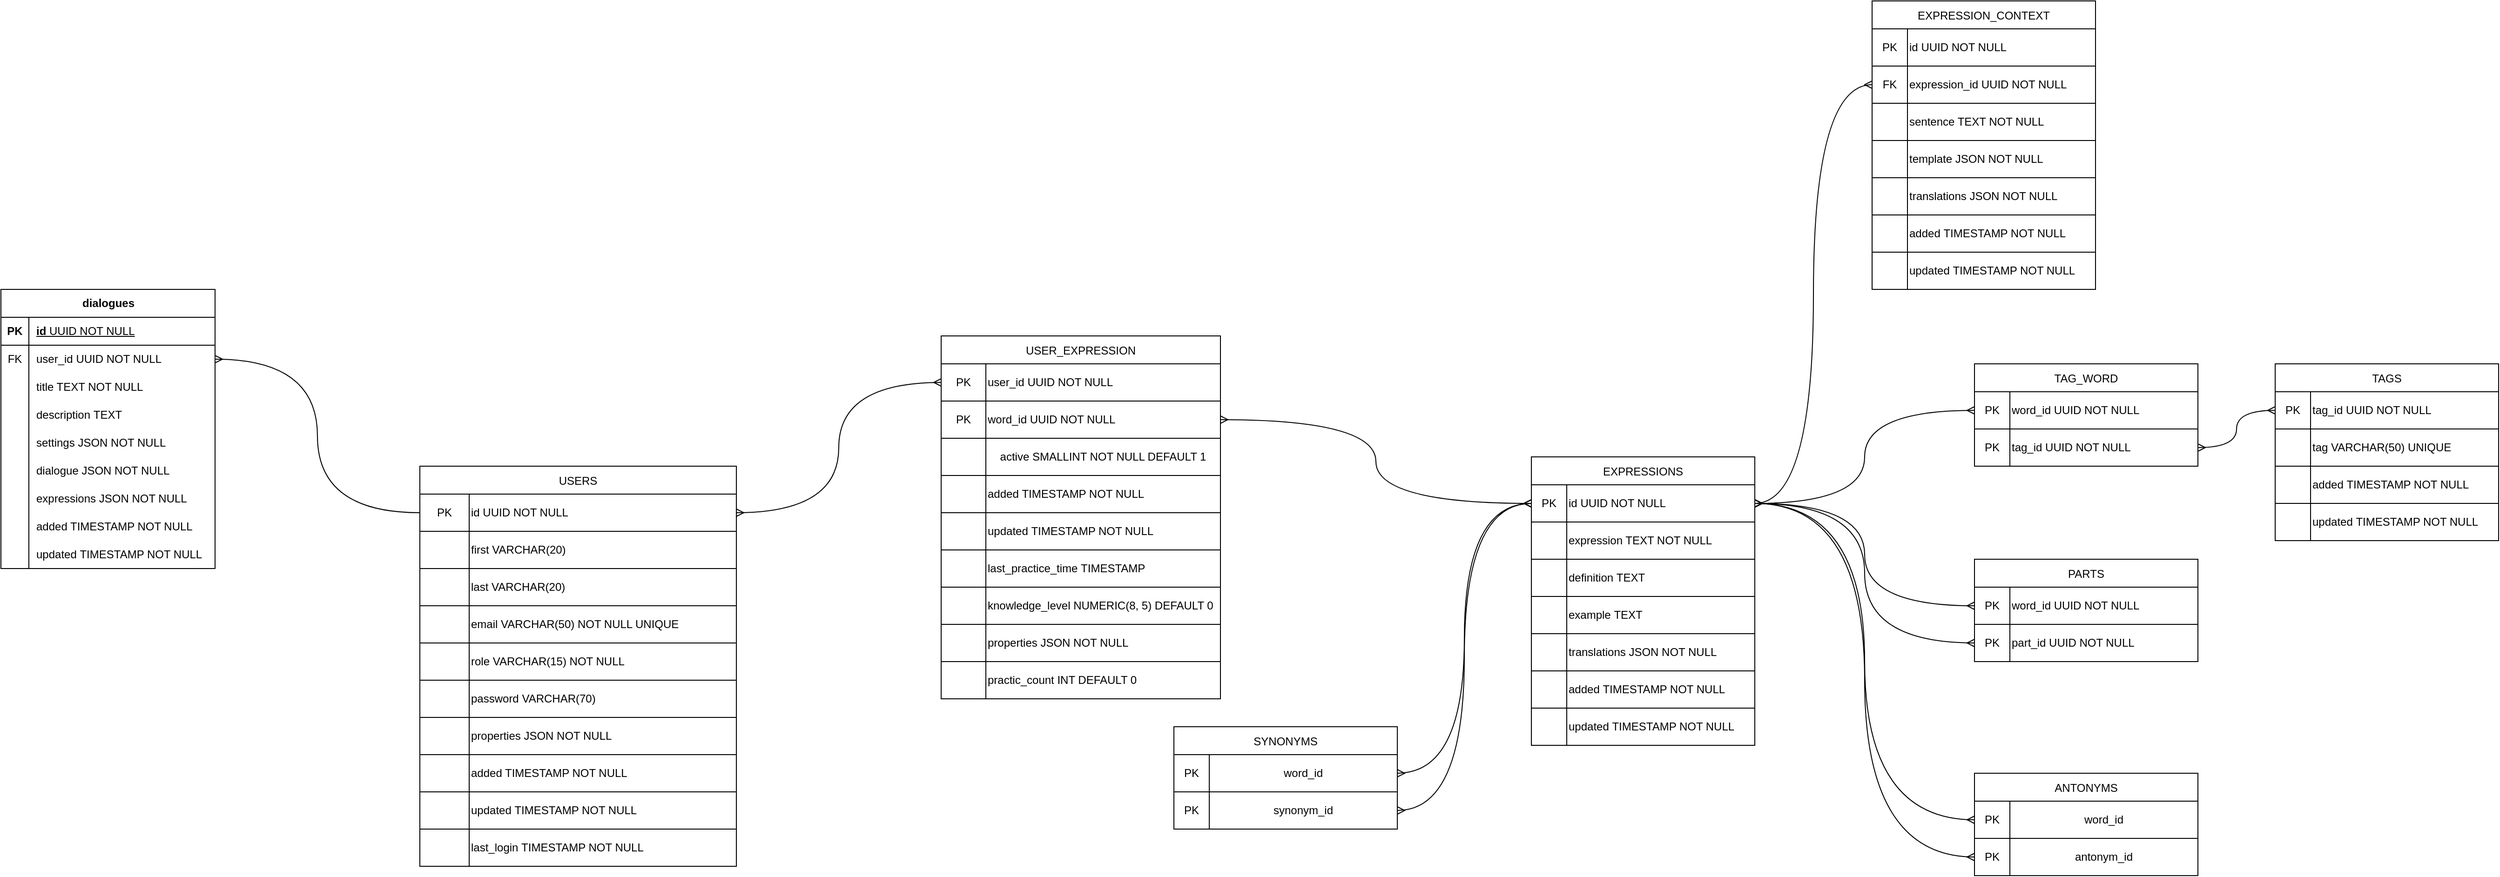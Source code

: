 <mxfile pages="5">
    <diagram id="_RX_baTfGMen0A_LI9Bb" name="DBTables">
        <mxGraphModel dx="2461" dy="1884" grid="1" gridSize="10" guides="1" tooltips="1" connect="1" arrows="1" fold="1" page="1" pageScale="1" pageWidth="827" pageHeight="1169" math="0" shadow="0">
            <root>
                <mxCell id="0wuf_ZBurSjKQbY5mlhR-0"/>
                <mxCell id="0wuf_ZBurSjKQbY5mlhR-1" parent="0wuf_ZBurSjKQbY5mlhR-0"/>
                <mxCell id="83F25MujSL98VKSkX-oy-141" value="USERS" style="shape=table;startSize=30;container=1;collapsible=0;childLayout=tableLayout;" parent="0wuf_ZBurSjKQbY5mlhR-1" vertex="1">
                    <mxGeometry x="-900" y="80" width="340" height="430" as="geometry"/>
                </mxCell>
                <mxCell id="83F25MujSL98VKSkX-oy-142" value="" style="shape=partialRectangle;collapsible=0;dropTarget=0;pointerEvents=0;fillColor=none;top=0;left=0;bottom=0;right=0;points=[[0,0.5],[1,0.5]];portConstraint=eastwest;" parent="83F25MujSL98VKSkX-oy-141" vertex="1">
                    <mxGeometry y="30" width="340" height="40" as="geometry"/>
                </mxCell>
                <mxCell id="83F25MujSL98VKSkX-oy-143" value="PK" style="shape=partialRectangle;html=1;whiteSpace=wrap;connectable=0;overflow=hidden;fillColor=none;top=0;left=0;bottom=0;right=0;pointerEvents=1;" parent="83F25MujSL98VKSkX-oy-142" vertex="1">
                    <mxGeometry width="53" height="40" as="geometry">
                        <mxRectangle width="53" height="40" as="alternateBounds"/>
                    </mxGeometry>
                </mxCell>
                <mxCell id="83F25MujSL98VKSkX-oy-144" value="id UUID NOT NULL" style="shape=partialRectangle;html=1;whiteSpace=wrap;connectable=0;overflow=hidden;fillColor=none;top=0;left=0;bottom=0;right=0;pointerEvents=1;align=left;" parent="83F25MujSL98VKSkX-oy-142" vertex="1">
                    <mxGeometry x="53" width="287" height="40" as="geometry">
                        <mxRectangle width="287" height="40" as="alternateBounds"/>
                    </mxGeometry>
                </mxCell>
                <mxCell id="83F25MujSL98VKSkX-oy-145" style="shape=partialRectangle;collapsible=0;dropTarget=0;pointerEvents=0;fillColor=none;top=0;left=0;bottom=0;right=0;points=[[0,0.5],[1,0.5]];portConstraint=eastwest;" parent="83F25MujSL98VKSkX-oy-141" vertex="1">
                    <mxGeometry y="70" width="340" height="40" as="geometry"/>
                </mxCell>
                <mxCell id="83F25MujSL98VKSkX-oy-146" style="shape=partialRectangle;html=1;whiteSpace=wrap;connectable=0;overflow=hidden;fillColor=none;top=0;left=0;bottom=0;right=0;pointerEvents=1;" parent="83F25MujSL98VKSkX-oy-145" vertex="1">
                    <mxGeometry width="53" height="40" as="geometry">
                        <mxRectangle width="53" height="40" as="alternateBounds"/>
                    </mxGeometry>
                </mxCell>
                <mxCell id="83F25MujSL98VKSkX-oy-147" value="first VARCHAR(20)" style="shape=partialRectangle;html=1;whiteSpace=wrap;connectable=0;overflow=hidden;fillColor=none;top=0;left=0;bottom=0;right=0;pointerEvents=1;align=left;" parent="83F25MujSL98VKSkX-oy-145" vertex="1">
                    <mxGeometry x="53" width="287" height="40" as="geometry">
                        <mxRectangle width="287" height="40" as="alternateBounds"/>
                    </mxGeometry>
                </mxCell>
                <mxCell id="83F25MujSL98VKSkX-oy-148" style="shape=partialRectangle;collapsible=0;dropTarget=0;pointerEvents=0;fillColor=none;top=0;left=0;bottom=0;right=0;points=[[0,0.5],[1,0.5]];portConstraint=eastwest;" parent="83F25MujSL98VKSkX-oy-141" vertex="1">
                    <mxGeometry y="110" width="340" height="40" as="geometry"/>
                </mxCell>
                <mxCell id="83F25MujSL98VKSkX-oy-149" style="shape=partialRectangle;html=1;whiteSpace=wrap;connectable=0;overflow=hidden;fillColor=none;top=0;left=0;bottom=0;right=0;pointerEvents=1;" parent="83F25MujSL98VKSkX-oy-148" vertex="1">
                    <mxGeometry width="53" height="40" as="geometry">
                        <mxRectangle width="53" height="40" as="alternateBounds"/>
                    </mxGeometry>
                </mxCell>
                <mxCell id="83F25MujSL98VKSkX-oy-150" value="last&amp;nbsp;&lt;span style=&quot;color: rgb(0, 0, 0);&quot;&gt;VARCHAR(20)&lt;/span&gt;" style="shape=partialRectangle;html=1;whiteSpace=wrap;connectable=0;overflow=hidden;fillColor=none;top=0;left=0;bottom=0;right=0;pointerEvents=1;align=left;" parent="83F25MujSL98VKSkX-oy-148" vertex="1">
                    <mxGeometry x="53" width="287" height="40" as="geometry">
                        <mxRectangle width="287" height="40" as="alternateBounds"/>
                    </mxGeometry>
                </mxCell>
                <mxCell id="83F25MujSL98VKSkX-oy-151" style="shape=partialRectangle;collapsible=0;dropTarget=0;pointerEvents=0;fillColor=none;top=0;left=0;bottom=0;right=0;points=[[0,0.5],[1,0.5]];portConstraint=eastwest;" parent="83F25MujSL98VKSkX-oy-141" vertex="1">
                    <mxGeometry y="150" width="340" height="40" as="geometry"/>
                </mxCell>
                <mxCell id="83F25MujSL98VKSkX-oy-152" style="shape=partialRectangle;html=1;whiteSpace=wrap;connectable=0;overflow=hidden;fillColor=none;top=0;left=0;bottom=0;right=0;pointerEvents=1;" parent="83F25MujSL98VKSkX-oy-151" vertex="1">
                    <mxGeometry width="53" height="40" as="geometry">
                        <mxRectangle width="53" height="40" as="alternateBounds"/>
                    </mxGeometry>
                </mxCell>
                <mxCell id="83F25MujSL98VKSkX-oy-153" value="email&amp;nbsp;&lt;span style=&quot;color: rgb(0, 0, 0);&quot;&gt;VARCHAR(50) NOT NULL UNIQUE&lt;/span&gt;" style="shape=partialRectangle;html=1;whiteSpace=wrap;connectable=0;overflow=hidden;fillColor=none;top=0;left=0;bottom=0;right=0;pointerEvents=1;align=left;" parent="83F25MujSL98VKSkX-oy-151" vertex="1">
                    <mxGeometry x="53" width="287" height="40" as="geometry">
                        <mxRectangle width="287" height="40" as="alternateBounds"/>
                    </mxGeometry>
                </mxCell>
                <mxCell id="83F25MujSL98VKSkX-oy-154" style="shape=partialRectangle;collapsible=0;dropTarget=0;pointerEvents=0;fillColor=none;top=0;left=0;bottom=0;right=0;points=[[0,0.5],[1,0.5]];portConstraint=eastwest;" parent="83F25MujSL98VKSkX-oy-141" vertex="1">
                    <mxGeometry y="190" width="340" height="40" as="geometry"/>
                </mxCell>
                <mxCell id="83F25MujSL98VKSkX-oy-155" style="shape=partialRectangle;html=1;whiteSpace=wrap;connectable=0;overflow=hidden;fillColor=none;top=0;left=0;bottom=0;right=0;pointerEvents=1;" parent="83F25MujSL98VKSkX-oy-154" vertex="1">
                    <mxGeometry width="53" height="40" as="geometry">
                        <mxRectangle width="53" height="40" as="alternateBounds"/>
                    </mxGeometry>
                </mxCell>
                <mxCell id="83F25MujSL98VKSkX-oy-156" value="role&amp;nbsp;&lt;span style=&quot;color: rgb(0, 0, 0);&quot;&gt;VARCHAR(15) NOT NULL&lt;/span&gt;" style="shape=partialRectangle;html=1;whiteSpace=wrap;connectable=0;overflow=hidden;fillColor=none;top=0;left=0;bottom=0;right=0;pointerEvents=1;align=left;" parent="83F25MujSL98VKSkX-oy-154" vertex="1">
                    <mxGeometry x="53" width="287" height="40" as="geometry">
                        <mxRectangle width="287" height="40" as="alternateBounds"/>
                    </mxGeometry>
                </mxCell>
                <mxCell id="83F25MujSL98VKSkX-oy-157" style="shape=partialRectangle;collapsible=0;dropTarget=0;pointerEvents=0;fillColor=none;top=0;left=0;bottom=0;right=0;points=[[0,0.5],[1,0.5]];portConstraint=eastwest;" parent="83F25MujSL98VKSkX-oy-141" vertex="1">
                    <mxGeometry y="230" width="340" height="40" as="geometry"/>
                </mxCell>
                <mxCell id="83F25MujSL98VKSkX-oy-158" style="shape=partialRectangle;html=1;whiteSpace=wrap;connectable=0;overflow=hidden;fillColor=none;top=0;left=0;bottom=0;right=0;pointerEvents=1;" parent="83F25MujSL98VKSkX-oy-157" vertex="1">
                    <mxGeometry width="53" height="40" as="geometry">
                        <mxRectangle width="53" height="40" as="alternateBounds"/>
                    </mxGeometry>
                </mxCell>
                <mxCell id="83F25MujSL98VKSkX-oy-159" value="password&amp;nbsp;&lt;span style=&quot;color: rgb(0, 0, 0);&quot;&gt;VARCHAR(70)&lt;/span&gt;" style="shape=partialRectangle;html=1;whiteSpace=wrap;connectable=0;overflow=hidden;fillColor=none;top=0;left=0;bottom=0;right=0;pointerEvents=1;align=left;" parent="83F25MujSL98VKSkX-oy-157" vertex="1">
                    <mxGeometry x="53" width="287" height="40" as="geometry">
                        <mxRectangle width="287" height="40" as="alternateBounds"/>
                    </mxGeometry>
                </mxCell>
                <mxCell id="83F25MujSL98VKSkX-oy-160" style="shape=partialRectangle;collapsible=0;dropTarget=0;pointerEvents=0;fillColor=none;top=0;left=0;bottom=0;right=0;points=[[0,0.5],[1,0.5]];portConstraint=eastwest;" parent="83F25MujSL98VKSkX-oy-141" vertex="1">
                    <mxGeometry y="270" width="340" height="40" as="geometry"/>
                </mxCell>
                <mxCell id="83F25MujSL98VKSkX-oy-161" style="shape=partialRectangle;html=1;whiteSpace=wrap;connectable=0;overflow=hidden;fillColor=none;top=0;left=0;bottom=0;right=0;pointerEvents=1;" parent="83F25MujSL98VKSkX-oy-160" vertex="1">
                    <mxGeometry width="53" height="40" as="geometry">
                        <mxRectangle width="53" height="40" as="alternateBounds"/>
                    </mxGeometry>
                </mxCell>
                <mxCell id="83F25MujSL98VKSkX-oy-162" value="properties JSON NOT NULL" style="shape=partialRectangle;html=1;whiteSpace=wrap;connectable=0;overflow=hidden;fillColor=none;top=0;left=0;bottom=0;right=0;pointerEvents=1;align=left;" parent="83F25MujSL98VKSkX-oy-160" vertex="1">
                    <mxGeometry x="53" width="287" height="40" as="geometry">
                        <mxRectangle width="287" height="40" as="alternateBounds"/>
                    </mxGeometry>
                </mxCell>
                <mxCell id="83F25MujSL98VKSkX-oy-163" style="shape=partialRectangle;collapsible=0;dropTarget=0;pointerEvents=0;fillColor=none;top=0;left=0;bottom=0;right=0;points=[[0,0.5],[1,0.5]];portConstraint=eastwest;" parent="83F25MujSL98VKSkX-oy-141" vertex="1">
                    <mxGeometry y="310" width="340" height="40" as="geometry"/>
                </mxCell>
                <mxCell id="83F25MujSL98VKSkX-oy-164" style="shape=partialRectangle;html=1;whiteSpace=wrap;connectable=0;overflow=hidden;fillColor=none;top=0;left=0;bottom=0;right=0;pointerEvents=1;" parent="83F25MujSL98VKSkX-oy-163" vertex="1">
                    <mxGeometry width="53" height="40" as="geometry">
                        <mxRectangle width="53" height="40" as="alternateBounds"/>
                    </mxGeometry>
                </mxCell>
                <mxCell id="83F25MujSL98VKSkX-oy-165" value="added TIMESTAMP NOT NULL" style="shape=partialRectangle;html=1;whiteSpace=wrap;connectable=0;overflow=hidden;fillColor=none;top=0;left=0;bottom=0;right=0;pointerEvents=1;align=left;" parent="83F25MujSL98VKSkX-oy-163" vertex="1">
                    <mxGeometry x="53" width="287" height="40" as="geometry">
                        <mxRectangle width="287" height="40" as="alternateBounds"/>
                    </mxGeometry>
                </mxCell>
                <mxCell id="83F25MujSL98VKSkX-oy-166" style="shape=partialRectangle;collapsible=0;dropTarget=0;pointerEvents=0;fillColor=none;top=0;left=0;bottom=0;right=0;points=[[0,0.5],[1,0.5]];portConstraint=eastwest;" parent="83F25MujSL98VKSkX-oy-141" vertex="1">
                    <mxGeometry y="350" width="340" height="40" as="geometry"/>
                </mxCell>
                <mxCell id="83F25MujSL98VKSkX-oy-167" style="shape=partialRectangle;html=1;whiteSpace=wrap;connectable=0;overflow=hidden;fillColor=none;top=0;left=0;bottom=0;right=0;pointerEvents=1;" parent="83F25MujSL98VKSkX-oy-166" vertex="1">
                    <mxGeometry width="53" height="40" as="geometry">
                        <mxRectangle width="53" height="40" as="alternateBounds"/>
                    </mxGeometry>
                </mxCell>
                <mxCell id="83F25MujSL98VKSkX-oy-168" value="updated&lt;span style=&quot;color: rgb(0, 0, 0);&quot;&gt;&amp;nbsp;TIMESTAMP NOT NULL&lt;/span&gt;" style="shape=partialRectangle;html=1;whiteSpace=wrap;connectable=0;overflow=hidden;fillColor=none;top=0;left=0;bottom=0;right=0;pointerEvents=1;align=left;" parent="83F25MujSL98VKSkX-oy-166" vertex="1">
                    <mxGeometry x="53" width="287" height="40" as="geometry">
                        <mxRectangle width="287" height="40" as="alternateBounds"/>
                    </mxGeometry>
                </mxCell>
                <mxCell id="zvUacJSqTQP56tCecb00-25" style="shape=partialRectangle;collapsible=0;dropTarget=0;pointerEvents=0;fillColor=none;top=0;left=0;bottom=0;right=0;points=[[0,0.5],[1,0.5]];portConstraint=eastwest;" parent="83F25MujSL98VKSkX-oy-141" vertex="1">
                    <mxGeometry y="390" width="340" height="40" as="geometry"/>
                </mxCell>
                <mxCell id="zvUacJSqTQP56tCecb00-26" style="shape=partialRectangle;html=1;whiteSpace=wrap;connectable=0;overflow=hidden;fillColor=none;top=0;left=0;bottom=0;right=0;pointerEvents=1;" parent="zvUacJSqTQP56tCecb00-25" vertex="1">
                    <mxGeometry width="53" height="40" as="geometry">
                        <mxRectangle width="53" height="40" as="alternateBounds"/>
                    </mxGeometry>
                </mxCell>
                <mxCell id="zvUacJSqTQP56tCecb00-27" value="last_login&lt;span style=&quot;color: rgb(0, 0, 0);&quot;&gt;&amp;nbsp;TIMESTAMP NOT NULL&lt;/span&gt;" style="shape=partialRectangle;html=1;whiteSpace=wrap;connectable=0;overflow=hidden;fillColor=none;top=0;left=0;bottom=0;right=0;pointerEvents=1;align=left;" parent="zvUacJSqTQP56tCecb00-25" vertex="1">
                    <mxGeometry x="53" width="287" height="40" as="geometry">
                        <mxRectangle width="287" height="40" as="alternateBounds"/>
                    </mxGeometry>
                </mxCell>
                <mxCell id="83F25MujSL98VKSkX-oy-169" value="EXPRESSIONS" style="shape=table;startSize=30;container=1;collapsible=0;childLayout=tableLayout;" parent="0wuf_ZBurSjKQbY5mlhR-1" vertex="1">
                    <mxGeometry x="294" y="70" width="240" height="310" as="geometry"/>
                </mxCell>
                <mxCell id="83F25MujSL98VKSkX-oy-170" value="" style="shape=partialRectangle;collapsible=0;dropTarget=0;pointerEvents=0;fillColor=none;top=0;left=0;bottom=0;right=0;points=[[0,0.5],[1,0.5]];portConstraint=eastwest;" parent="83F25MujSL98VKSkX-oy-169" vertex="1">
                    <mxGeometry y="30" width="240" height="40" as="geometry"/>
                </mxCell>
                <mxCell id="83F25MujSL98VKSkX-oy-171" value="&lt;span&gt;PK&lt;/span&gt;" style="shape=partialRectangle;html=1;whiteSpace=wrap;connectable=0;overflow=hidden;fillColor=none;top=0;left=0;bottom=0;right=0;pointerEvents=1;" parent="83F25MujSL98VKSkX-oy-170" vertex="1">
                    <mxGeometry width="38" height="40" as="geometry">
                        <mxRectangle width="38" height="40" as="alternateBounds"/>
                    </mxGeometry>
                </mxCell>
                <mxCell id="83F25MujSL98VKSkX-oy-172" value="id&amp;nbsp;&lt;span style=&quot;color: rgb(0, 0, 0);&quot;&gt;UUID NOT NULL&lt;/span&gt;" style="shape=partialRectangle;html=1;whiteSpace=wrap;connectable=0;overflow=hidden;fillColor=none;top=0;left=0;bottom=0;right=0;pointerEvents=1;align=left;" parent="83F25MujSL98VKSkX-oy-170" vertex="1">
                    <mxGeometry x="38" width="202" height="40" as="geometry">
                        <mxRectangle width="202" height="40" as="alternateBounds"/>
                    </mxGeometry>
                </mxCell>
                <mxCell id="83F25MujSL98VKSkX-oy-173" style="shape=partialRectangle;collapsible=0;dropTarget=0;pointerEvents=0;fillColor=none;top=0;left=0;bottom=0;right=0;points=[[0,0.5],[1,0.5]];portConstraint=eastwest;" parent="83F25MujSL98VKSkX-oy-169" vertex="1">
                    <mxGeometry y="70" width="240" height="40" as="geometry"/>
                </mxCell>
                <mxCell id="83F25MujSL98VKSkX-oy-174" style="shape=partialRectangle;html=1;whiteSpace=wrap;connectable=0;overflow=hidden;fillColor=none;top=0;left=0;bottom=0;right=0;pointerEvents=1;" parent="83F25MujSL98VKSkX-oy-173" vertex="1">
                    <mxGeometry width="38" height="40" as="geometry">
                        <mxRectangle width="38" height="40" as="alternateBounds"/>
                    </mxGeometry>
                </mxCell>
                <mxCell id="83F25MujSL98VKSkX-oy-175" value="expression TEXT NOT NULL&amp;nbsp;" style="shape=partialRectangle;html=1;whiteSpace=wrap;connectable=0;overflow=hidden;fillColor=none;top=0;left=0;bottom=0;right=0;pointerEvents=1;align=left;" parent="83F25MujSL98VKSkX-oy-173" vertex="1">
                    <mxGeometry x="38" width="202" height="40" as="geometry">
                        <mxRectangle width="202" height="40" as="alternateBounds"/>
                    </mxGeometry>
                </mxCell>
                <mxCell id="83F25MujSL98VKSkX-oy-176" style="shape=partialRectangle;collapsible=0;dropTarget=0;pointerEvents=0;fillColor=none;top=0;left=0;bottom=0;right=0;points=[[0,0.5],[1,0.5]];portConstraint=eastwest;" parent="83F25MujSL98VKSkX-oy-169" vertex="1">
                    <mxGeometry y="110" width="240" height="40" as="geometry"/>
                </mxCell>
                <mxCell id="83F25MujSL98VKSkX-oy-177" style="shape=partialRectangle;html=1;whiteSpace=wrap;connectable=0;overflow=hidden;fillColor=none;top=0;left=0;bottom=0;right=0;pointerEvents=1;" parent="83F25MujSL98VKSkX-oy-176" vertex="1">
                    <mxGeometry width="38" height="40" as="geometry">
                        <mxRectangle width="38" height="40" as="alternateBounds"/>
                    </mxGeometry>
                </mxCell>
                <mxCell id="83F25MujSL98VKSkX-oy-178" value="definition&lt;span style=&quot;color: rgb(0, 0, 0);&quot;&gt;&amp;nbsp;TEXT&lt;/span&gt;" style="shape=partialRectangle;html=1;whiteSpace=wrap;connectable=0;overflow=hidden;fillColor=none;top=0;left=0;bottom=0;right=0;pointerEvents=1;align=left;" parent="83F25MujSL98VKSkX-oy-176" vertex="1">
                    <mxGeometry x="38" width="202" height="40" as="geometry">
                        <mxRectangle width="202" height="40" as="alternateBounds"/>
                    </mxGeometry>
                </mxCell>
                <mxCell id="83F25MujSL98VKSkX-oy-179" style="shape=partialRectangle;collapsible=0;dropTarget=0;pointerEvents=0;fillColor=none;top=0;left=0;bottom=0;right=0;points=[[0,0.5],[1,0.5]];portConstraint=eastwest;" parent="83F25MujSL98VKSkX-oy-169" vertex="1">
                    <mxGeometry y="150" width="240" height="40" as="geometry"/>
                </mxCell>
                <mxCell id="83F25MujSL98VKSkX-oy-180" style="shape=partialRectangle;html=1;whiteSpace=wrap;connectable=0;overflow=hidden;fillColor=none;top=0;left=0;bottom=0;right=0;pointerEvents=1;" parent="83F25MujSL98VKSkX-oy-179" vertex="1">
                    <mxGeometry width="38" height="40" as="geometry">
                        <mxRectangle width="38" height="40" as="alternateBounds"/>
                    </mxGeometry>
                </mxCell>
                <mxCell id="83F25MujSL98VKSkX-oy-181" value="example&lt;span style=&quot;color: rgb(0, 0, 0);&quot;&gt;&amp;nbsp;TEXT&lt;/span&gt;" style="shape=partialRectangle;html=1;whiteSpace=wrap;connectable=0;overflow=hidden;fillColor=none;top=0;left=0;bottom=0;right=0;pointerEvents=1;align=left;" parent="83F25MujSL98VKSkX-oy-179" vertex="1">
                    <mxGeometry x="38" width="202" height="40" as="geometry">
                        <mxRectangle width="202" height="40" as="alternateBounds"/>
                    </mxGeometry>
                </mxCell>
                <mxCell id="83F25MujSL98VKSkX-oy-188" style="shape=partialRectangle;collapsible=0;dropTarget=0;pointerEvents=0;fillColor=none;top=0;left=0;bottom=0;right=0;points=[[0,0.5],[1,0.5]];portConstraint=eastwest;" parent="83F25MujSL98VKSkX-oy-169" vertex="1">
                    <mxGeometry y="190" width="240" height="40" as="geometry"/>
                </mxCell>
                <mxCell id="83F25MujSL98VKSkX-oy-189" style="shape=partialRectangle;html=1;whiteSpace=wrap;connectable=0;overflow=hidden;fillColor=none;top=0;left=0;bottom=0;right=0;pointerEvents=1;" parent="83F25MujSL98VKSkX-oy-188" vertex="1">
                    <mxGeometry width="38" height="40" as="geometry">
                        <mxRectangle width="38" height="40" as="alternateBounds"/>
                    </mxGeometry>
                </mxCell>
                <mxCell id="83F25MujSL98VKSkX-oy-190" value="translations&amp;nbsp;&lt;span style=&quot;color: rgb(0, 0, 0);&quot;&gt;JSON NOT NULL&lt;/span&gt;" style="shape=partialRectangle;html=1;whiteSpace=wrap;connectable=0;overflow=hidden;fillColor=none;top=0;left=0;bottom=0;right=0;pointerEvents=1;align=left;" parent="83F25MujSL98VKSkX-oy-188" vertex="1">
                    <mxGeometry x="38" width="202" height="40" as="geometry">
                        <mxRectangle width="202" height="40" as="alternateBounds"/>
                    </mxGeometry>
                </mxCell>
                <mxCell id="83F25MujSL98VKSkX-oy-191" style="shape=partialRectangle;collapsible=0;dropTarget=0;pointerEvents=0;fillColor=none;top=0;left=0;bottom=0;right=0;points=[[0,0.5],[1,0.5]];portConstraint=eastwest;" parent="83F25MujSL98VKSkX-oy-169" vertex="1">
                    <mxGeometry y="230" width="240" height="40" as="geometry"/>
                </mxCell>
                <mxCell id="83F25MujSL98VKSkX-oy-192" style="shape=partialRectangle;html=1;whiteSpace=wrap;connectable=0;overflow=hidden;fillColor=none;top=0;left=0;bottom=0;right=0;pointerEvents=1;" parent="83F25MujSL98VKSkX-oy-191" vertex="1">
                    <mxGeometry width="38" height="40" as="geometry">
                        <mxRectangle width="38" height="40" as="alternateBounds"/>
                    </mxGeometry>
                </mxCell>
                <mxCell id="83F25MujSL98VKSkX-oy-193" value="added&amp;nbsp;&lt;span style=&quot;color: rgb(0, 0, 0);&quot;&gt;TIMESTAMP NOT NULL&lt;/span&gt;" style="shape=partialRectangle;html=1;whiteSpace=wrap;connectable=0;overflow=hidden;fillColor=none;top=0;left=0;bottom=0;right=0;pointerEvents=1;align=left;" parent="83F25MujSL98VKSkX-oy-191" vertex="1">
                    <mxGeometry x="38" width="202" height="40" as="geometry">
                        <mxRectangle width="202" height="40" as="alternateBounds"/>
                    </mxGeometry>
                </mxCell>
                <mxCell id="83F25MujSL98VKSkX-oy-194" style="shape=partialRectangle;collapsible=0;dropTarget=0;pointerEvents=0;fillColor=none;top=0;left=0;bottom=0;right=0;points=[[0,0.5],[1,0.5]];portConstraint=eastwest;" parent="83F25MujSL98VKSkX-oy-169" vertex="1">
                    <mxGeometry y="270" width="240" height="40" as="geometry"/>
                </mxCell>
                <mxCell id="83F25MujSL98VKSkX-oy-195" style="shape=partialRectangle;html=1;whiteSpace=wrap;connectable=0;overflow=hidden;fillColor=none;top=0;left=0;bottom=0;right=0;pointerEvents=1;" parent="83F25MujSL98VKSkX-oy-194" vertex="1">
                    <mxGeometry width="38" height="40" as="geometry">
                        <mxRectangle width="38" height="40" as="alternateBounds"/>
                    </mxGeometry>
                </mxCell>
                <mxCell id="83F25MujSL98VKSkX-oy-196" value="updated&amp;nbsp;&lt;span style=&quot;color: rgb(0, 0, 0);&quot;&gt;TIMESTAMP NOT NULL&lt;/span&gt;" style="shape=partialRectangle;html=1;whiteSpace=wrap;connectable=0;overflow=hidden;fillColor=none;top=0;left=0;bottom=0;right=0;pointerEvents=1;align=left;" parent="83F25MujSL98VKSkX-oy-194" vertex="1">
                    <mxGeometry x="38" width="202" height="40" as="geometry">
                        <mxRectangle width="202" height="40" as="alternateBounds"/>
                    </mxGeometry>
                </mxCell>
                <mxCell id="83F25MujSL98VKSkX-oy-219" value="USER_EXPRESSION" style="shape=table;startSize=30;container=1;collapsible=0;childLayout=tableLayout;" parent="0wuf_ZBurSjKQbY5mlhR-1" vertex="1">
                    <mxGeometry x="-340" y="-60" width="300" height="390" as="geometry"/>
                </mxCell>
                <mxCell id="83F25MujSL98VKSkX-oy-220" value="" style="shape=partialRectangle;collapsible=0;dropTarget=0;pointerEvents=0;fillColor=none;top=0;left=0;bottom=0;right=0;points=[[0,0.5],[1,0.5]];portConstraint=eastwest;" parent="83F25MujSL98VKSkX-oy-219" vertex="1">
                    <mxGeometry y="30" width="300" height="40" as="geometry"/>
                </mxCell>
                <mxCell id="83F25MujSL98VKSkX-oy-221" value="PK" style="shape=partialRectangle;html=1;whiteSpace=wrap;connectable=0;overflow=hidden;fillColor=none;top=0;left=0;bottom=0;right=0;pointerEvents=1;" parent="83F25MujSL98VKSkX-oy-220" vertex="1">
                    <mxGeometry width="48" height="40" as="geometry">
                        <mxRectangle width="48" height="40" as="alternateBounds"/>
                    </mxGeometry>
                </mxCell>
                <mxCell id="83F25MujSL98VKSkX-oy-222" value="user_id&amp;nbsp;&lt;span style=&quot;color: rgb(0, 0, 0);&quot;&gt;UUID NOT NULL&lt;/span&gt;" style="shape=partialRectangle;html=1;whiteSpace=wrap;connectable=0;overflow=hidden;fillColor=none;top=0;left=0;bottom=0;right=0;pointerEvents=1;align=left;" parent="83F25MujSL98VKSkX-oy-220" vertex="1">
                    <mxGeometry x="48" width="252" height="40" as="geometry">
                        <mxRectangle width="252" height="40" as="alternateBounds"/>
                    </mxGeometry>
                </mxCell>
                <mxCell id="83F25MujSL98VKSkX-oy-223" style="shape=partialRectangle;collapsible=0;dropTarget=0;pointerEvents=0;fillColor=none;top=0;left=0;bottom=0;right=0;points=[[0,0.5],[1,0.5]];portConstraint=eastwest;" parent="83F25MujSL98VKSkX-oy-219" vertex="1">
                    <mxGeometry y="70" width="300" height="40" as="geometry"/>
                </mxCell>
                <mxCell id="83F25MujSL98VKSkX-oy-224" value="&lt;span&gt;PK&lt;/span&gt;" style="shape=partialRectangle;html=1;whiteSpace=wrap;connectable=0;overflow=hidden;fillColor=none;top=0;left=0;bottom=0;right=0;pointerEvents=1;" parent="83F25MujSL98VKSkX-oy-223" vertex="1">
                    <mxGeometry width="48" height="40" as="geometry">
                        <mxRectangle width="48" height="40" as="alternateBounds"/>
                    </mxGeometry>
                </mxCell>
                <mxCell id="83F25MujSL98VKSkX-oy-225" value="word_id&amp;nbsp;&lt;span style=&quot;color: rgb(0, 0, 0);&quot;&gt;UUID NOT NULL&lt;/span&gt;" style="shape=partialRectangle;html=1;whiteSpace=wrap;connectable=0;overflow=hidden;fillColor=none;top=0;left=0;bottom=0;right=0;pointerEvents=1;align=left;" parent="83F25MujSL98VKSkX-oy-223" vertex="1">
                    <mxGeometry x="48" width="252" height="40" as="geometry">
                        <mxRectangle width="252" height="40" as="alternateBounds"/>
                    </mxGeometry>
                </mxCell>
                <mxCell id="83F25MujSL98VKSkX-oy-226" style="shape=partialRectangle;collapsible=0;dropTarget=0;pointerEvents=0;fillColor=none;top=0;left=0;bottom=0;right=0;points=[[0,0.5],[1,0.5]];portConstraint=eastwest;" parent="83F25MujSL98VKSkX-oy-219" vertex="1">
                    <mxGeometry y="110" width="300" height="40" as="geometry"/>
                </mxCell>
                <mxCell id="83F25MujSL98VKSkX-oy-227" style="shape=partialRectangle;html=1;whiteSpace=wrap;connectable=0;overflow=hidden;fillColor=none;top=0;left=0;bottom=0;right=0;pointerEvents=1;" parent="83F25MujSL98VKSkX-oy-226" vertex="1">
                    <mxGeometry width="48" height="40" as="geometry">
                        <mxRectangle width="48" height="40" as="alternateBounds"/>
                    </mxGeometry>
                </mxCell>
                <mxCell id="83F25MujSL98VKSkX-oy-228" value="active SMALLINT NOT NULL DEFAULT 1" style="shape=partialRectangle;html=1;whiteSpace=wrap;connectable=0;overflow=hidden;fillColor=none;top=0;left=0;bottom=0;right=0;pointerEvents=1;" parent="83F25MujSL98VKSkX-oy-226" vertex="1">
                    <mxGeometry x="48" width="252" height="40" as="geometry">
                        <mxRectangle width="252" height="40" as="alternateBounds"/>
                    </mxGeometry>
                </mxCell>
                <mxCell id="aWZV0PTdMZsjbV3HVovh-0" style="shape=partialRectangle;collapsible=0;dropTarget=0;pointerEvents=0;fillColor=none;top=0;left=0;bottom=0;right=0;points=[[0,0.5],[1,0.5]];portConstraint=eastwest;" parent="83F25MujSL98VKSkX-oy-219" vertex="1">
                    <mxGeometry y="150" width="300" height="40" as="geometry"/>
                </mxCell>
                <mxCell id="aWZV0PTdMZsjbV3HVovh-1" style="shape=partialRectangle;html=1;whiteSpace=wrap;connectable=0;overflow=hidden;fillColor=none;top=0;left=0;bottom=0;right=0;pointerEvents=1;" parent="aWZV0PTdMZsjbV3HVovh-0" vertex="1">
                    <mxGeometry width="48" height="40" as="geometry">
                        <mxRectangle width="48" height="40" as="alternateBounds"/>
                    </mxGeometry>
                </mxCell>
                <mxCell id="aWZV0PTdMZsjbV3HVovh-2" value="added&amp;nbsp;&lt;span style=&quot;color: rgb(0, 0, 0);&quot;&gt;TIMESTAMP NOT NULL&lt;/span&gt;" style="shape=partialRectangle;html=1;whiteSpace=wrap;connectable=0;overflow=hidden;fillColor=none;top=0;left=0;bottom=0;right=0;pointerEvents=1;align=left;" parent="aWZV0PTdMZsjbV3HVovh-0" vertex="1">
                    <mxGeometry x="48" width="252" height="40" as="geometry">
                        <mxRectangle width="252" height="40" as="alternateBounds"/>
                    </mxGeometry>
                </mxCell>
                <mxCell id="PqwiIW4v9USh9c5X_kiC-0" style="shape=partialRectangle;collapsible=0;dropTarget=0;pointerEvents=0;fillColor=none;top=0;left=0;bottom=0;right=0;points=[[0,0.5],[1,0.5]];portConstraint=eastwest;" parent="83F25MujSL98VKSkX-oy-219" vertex="1">
                    <mxGeometry y="190" width="300" height="40" as="geometry"/>
                </mxCell>
                <mxCell id="PqwiIW4v9USh9c5X_kiC-1" style="shape=partialRectangle;html=1;whiteSpace=wrap;connectable=0;overflow=hidden;fillColor=none;top=0;left=0;bottom=0;right=0;pointerEvents=1;" parent="PqwiIW4v9USh9c5X_kiC-0" vertex="1">
                    <mxGeometry width="48" height="40" as="geometry">
                        <mxRectangle width="48" height="40" as="alternateBounds"/>
                    </mxGeometry>
                </mxCell>
                <mxCell id="PqwiIW4v9USh9c5X_kiC-2" value="updated&amp;nbsp;&lt;span style=&quot;color: rgb(0, 0, 0);&quot;&gt;TIMESTAMP NOT NULL&lt;/span&gt;" style="shape=partialRectangle;html=1;whiteSpace=wrap;connectable=0;overflow=hidden;fillColor=none;top=0;left=0;bottom=0;right=0;pointerEvents=1;align=left;" parent="PqwiIW4v9USh9c5X_kiC-0" vertex="1">
                    <mxGeometry x="48" width="252" height="40" as="geometry">
                        <mxRectangle width="252" height="40" as="alternateBounds"/>
                    </mxGeometry>
                </mxCell>
                <mxCell id="83F25MujSL98VKSkX-oy-229" style="shape=partialRectangle;collapsible=0;dropTarget=0;pointerEvents=0;fillColor=none;top=0;left=0;bottom=0;right=0;points=[[0,0.5],[1,0.5]];portConstraint=eastwest;" parent="83F25MujSL98VKSkX-oy-219" vertex="1">
                    <mxGeometry y="230" width="300" height="40" as="geometry"/>
                </mxCell>
                <mxCell id="83F25MujSL98VKSkX-oy-230" style="shape=partialRectangle;html=1;whiteSpace=wrap;connectable=0;overflow=hidden;fillColor=none;top=0;left=0;bottom=0;right=0;pointerEvents=1;" parent="83F25MujSL98VKSkX-oy-229" vertex="1">
                    <mxGeometry width="48" height="40" as="geometry">
                        <mxRectangle width="48" height="40" as="alternateBounds"/>
                    </mxGeometry>
                </mxCell>
                <mxCell id="83F25MujSL98VKSkX-oy-231" value="last_practice_time&amp;nbsp;&lt;span style=&quot;color: rgb(0, 0, 0);&quot;&gt;TIMESTAMP&lt;/span&gt;" style="shape=partialRectangle;html=1;whiteSpace=wrap;connectable=0;overflow=hidden;fillColor=none;top=0;left=0;bottom=0;right=0;pointerEvents=1;align=left;" parent="83F25MujSL98VKSkX-oy-229" vertex="1">
                    <mxGeometry x="48" width="252" height="40" as="geometry">
                        <mxRectangle width="252" height="40" as="alternateBounds"/>
                    </mxGeometry>
                </mxCell>
                <mxCell id="4DL9sFnmZAeuTGDi7prn-6" style="shape=partialRectangle;collapsible=0;dropTarget=0;pointerEvents=0;fillColor=none;top=0;left=0;bottom=0;right=0;points=[[0,0.5],[1,0.5]];portConstraint=eastwest;" parent="83F25MujSL98VKSkX-oy-219" vertex="1">
                    <mxGeometry y="270" width="300" height="40" as="geometry"/>
                </mxCell>
                <mxCell id="4DL9sFnmZAeuTGDi7prn-7" style="shape=partialRectangle;html=1;whiteSpace=wrap;connectable=0;overflow=hidden;fillColor=none;top=0;left=0;bottom=0;right=0;pointerEvents=1;" parent="4DL9sFnmZAeuTGDi7prn-6" vertex="1">
                    <mxGeometry width="48" height="40" as="geometry">
                        <mxRectangle width="48" height="40" as="alternateBounds"/>
                    </mxGeometry>
                </mxCell>
                <mxCell id="4DL9sFnmZAeuTGDi7prn-8" value="knowledge_level&lt;span style=&quot;color: rgb(0, 0, 0);&quot;&gt;&amp;nbsp;NUMERIC(8, 5) DEFAULT 0&lt;/span&gt;" style="shape=partialRectangle;html=1;whiteSpace=wrap;connectable=0;overflow=hidden;fillColor=none;top=0;left=0;bottom=0;right=0;pointerEvents=1;align=left;" parent="4DL9sFnmZAeuTGDi7prn-6" vertex="1">
                    <mxGeometry x="48" width="252" height="40" as="geometry">
                        <mxRectangle width="252" height="40" as="alternateBounds"/>
                    </mxGeometry>
                </mxCell>
                <mxCell id="83F25MujSL98VKSkX-oy-232" style="shape=partialRectangle;collapsible=0;dropTarget=0;pointerEvents=0;fillColor=none;top=0;left=0;bottom=0;right=0;points=[[0,0.5],[1,0.5]];portConstraint=eastwest;" parent="83F25MujSL98VKSkX-oy-219" vertex="1">
                    <mxGeometry y="310" width="300" height="40" as="geometry"/>
                </mxCell>
                <mxCell id="83F25MujSL98VKSkX-oy-233" style="shape=partialRectangle;html=1;whiteSpace=wrap;connectable=0;overflow=hidden;fillColor=none;top=0;left=0;bottom=0;right=0;pointerEvents=1;" parent="83F25MujSL98VKSkX-oy-232" vertex="1">
                    <mxGeometry width="48" height="40" as="geometry">
                        <mxRectangle width="48" height="40" as="alternateBounds"/>
                    </mxGeometry>
                </mxCell>
                <mxCell id="83F25MujSL98VKSkX-oy-234" value="properties&amp;nbsp;&lt;span style=&quot;color: rgb(0, 0, 0);&quot;&gt;JSON NOT NULL&lt;/span&gt;" style="shape=partialRectangle;html=1;whiteSpace=wrap;connectable=0;overflow=hidden;fillColor=none;top=0;left=0;bottom=0;right=0;pointerEvents=1;align=left;" parent="83F25MujSL98VKSkX-oy-232" vertex="1">
                    <mxGeometry x="48" width="252" height="40" as="geometry">
                        <mxRectangle width="252" height="40" as="alternateBounds"/>
                    </mxGeometry>
                </mxCell>
                <mxCell id="0" style="shape=partialRectangle;collapsible=0;dropTarget=0;pointerEvents=0;fillColor=none;top=0;left=0;bottom=0;right=0;points=[[0,0.5],[1,0.5]];portConstraint=eastwest;" vertex="1" parent="83F25MujSL98VKSkX-oy-219">
                    <mxGeometry y="350" width="300" height="40" as="geometry"/>
                </mxCell>
                <mxCell id="1" style="shape=partialRectangle;html=1;whiteSpace=wrap;connectable=0;overflow=hidden;fillColor=none;top=0;left=0;bottom=0;right=0;pointerEvents=1;" vertex="1" parent="0">
                    <mxGeometry width="48" height="40" as="geometry">
                        <mxRectangle width="48" height="40" as="alternateBounds"/>
                    </mxGeometry>
                </mxCell>
                <mxCell id="2" value="practic_count INT DEFAULT 0" style="shape=partialRectangle;html=1;whiteSpace=wrap;connectable=0;overflow=hidden;fillColor=none;top=0;left=0;bottom=0;right=0;pointerEvents=1;align=left;" vertex="1" parent="0">
                    <mxGeometry x="48" width="252" height="40" as="geometry">
                        <mxRectangle width="252" height="40" as="alternateBounds"/>
                    </mxGeometry>
                </mxCell>
                <mxCell id="83F25MujSL98VKSkX-oy-235" value="SYNONYMS" style="shape=table;startSize=30;container=1;collapsible=0;childLayout=tableLayout;" parent="0wuf_ZBurSjKQbY5mlhR-1" vertex="1">
                    <mxGeometry x="-90" y="360" width="240" height="110" as="geometry"/>
                </mxCell>
                <mxCell id="83F25MujSL98VKSkX-oy-236" value="" style="shape=partialRectangle;collapsible=0;dropTarget=0;pointerEvents=0;fillColor=none;top=0;left=0;bottom=0;right=0;points=[[0,0.5],[1,0.5]];portConstraint=eastwest;" parent="83F25MujSL98VKSkX-oy-235" vertex="1">
                    <mxGeometry y="30" width="240" height="40" as="geometry"/>
                </mxCell>
                <mxCell id="83F25MujSL98VKSkX-oy-237" value="PK" style="shape=partialRectangle;html=1;whiteSpace=wrap;connectable=0;overflow=hidden;fillColor=none;top=0;left=0;bottom=0;right=0;pointerEvents=1;" parent="83F25MujSL98VKSkX-oy-236" vertex="1">
                    <mxGeometry width="38" height="40" as="geometry">
                        <mxRectangle width="38" height="40" as="alternateBounds"/>
                    </mxGeometry>
                </mxCell>
                <mxCell id="83F25MujSL98VKSkX-oy-238" value="word_id" style="shape=partialRectangle;html=1;whiteSpace=wrap;connectable=0;overflow=hidden;fillColor=none;top=0;left=0;bottom=0;right=0;pointerEvents=1;" parent="83F25MujSL98VKSkX-oy-236" vertex="1">
                    <mxGeometry x="38" width="202" height="40" as="geometry">
                        <mxRectangle width="202" height="40" as="alternateBounds"/>
                    </mxGeometry>
                </mxCell>
                <mxCell id="83F25MujSL98VKSkX-oy-239" style="shape=partialRectangle;collapsible=0;dropTarget=0;pointerEvents=0;fillColor=none;top=0;left=0;bottom=0;right=0;points=[[0,0.5],[1,0.5]];portConstraint=eastwest;" parent="83F25MujSL98VKSkX-oy-235" vertex="1">
                    <mxGeometry y="70" width="240" height="40" as="geometry"/>
                </mxCell>
                <mxCell id="83F25MujSL98VKSkX-oy-240" value="&lt;span&gt;PK&lt;/span&gt;" style="shape=partialRectangle;html=1;whiteSpace=wrap;connectable=0;overflow=hidden;fillColor=none;top=0;left=0;bottom=0;right=0;pointerEvents=1;" parent="83F25MujSL98VKSkX-oy-239" vertex="1">
                    <mxGeometry width="38" height="40" as="geometry">
                        <mxRectangle width="38" height="40" as="alternateBounds"/>
                    </mxGeometry>
                </mxCell>
                <mxCell id="83F25MujSL98VKSkX-oy-241" value="synonym_id" style="shape=partialRectangle;html=1;whiteSpace=wrap;connectable=0;overflow=hidden;fillColor=none;top=0;left=0;bottom=0;right=0;pointerEvents=1;" parent="83F25MujSL98VKSkX-oy-239" vertex="1">
                    <mxGeometry x="38" width="202" height="40" as="geometry">
                        <mxRectangle width="202" height="40" as="alternateBounds"/>
                    </mxGeometry>
                </mxCell>
                <mxCell id="83F25MujSL98VKSkX-oy-242" value="ANTONYMS" style="shape=table;startSize=30;container=1;collapsible=0;childLayout=tableLayout;" parent="0wuf_ZBurSjKQbY5mlhR-1" vertex="1">
                    <mxGeometry x="770" y="410" width="240" height="110" as="geometry"/>
                </mxCell>
                <mxCell id="83F25MujSL98VKSkX-oy-243" value="" style="shape=partialRectangle;collapsible=0;dropTarget=0;pointerEvents=0;fillColor=none;top=0;left=0;bottom=0;right=0;points=[[0,0.5],[1,0.5]];portConstraint=eastwest;" parent="83F25MujSL98VKSkX-oy-242" vertex="1">
                    <mxGeometry y="30" width="240" height="40" as="geometry"/>
                </mxCell>
                <mxCell id="83F25MujSL98VKSkX-oy-244" value="PK" style="shape=partialRectangle;html=1;whiteSpace=wrap;connectable=0;overflow=hidden;fillColor=none;top=0;left=0;bottom=0;right=0;pointerEvents=1;" parent="83F25MujSL98VKSkX-oy-243" vertex="1">
                    <mxGeometry width="38" height="40" as="geometry">
                        <mxRectangle width="38" height="40" as="alternateBounds"/>
                    </mxGeometry>
                </mxCell>
                <mxCell id="83F25MujSL98VKSkX-oy-245" value="word_id" style="shape=partialRectangle;html=1;whiteSpace=wrap;connectable=0;overflow=hidden;fillColor=none;top=0;left=0;bottom=0;right=0;pointerEvents=1;" parent="83F25MujSL98VKSkX-oy-243" vertex="1">
                    <mxGeometry x="38" width="202" height="40" as="geometry">
                        <mxRectangle width="202" height="40" as="alternateBounds"/>
                    </mxGeometry>
                </mxCell>
                <mxCell id="83F25MujSL98VKSkX-oy-246" style="shape=partialRectangle;collapsible=0;dropTarget=0;pointerEvents=0;fillColor=none;top=0;left=0;bottom=0;right=0;points=[[0,0.5],[1,0.5]];portConstraint=eastwest;" parent="83F25MujSL98VKSkX-oy-242" vertex="1">
                    <mxGeometry y="70" width="240" height="40" as="geometry"/>
                </mxCell>
                <mxCell id="83F25MujSL98VKSkX-oy-247" value="&lt;span&gt;PK&lt;/span&gt;" style="shape=partialRectangle;html=1;whiteSpace=wrap;connectable=0;overflow=hidden;fillColor=none;top=0;left=0;bottom=0;right=0;pointerEvents=1;" parent="83F25MujSL98VKSkX-oy-246" vertex="1">
                    <mxGeometry width="38" height="40" as="geometry">
                        <mxRectangle width="38" height="40" as="alternateBounds"/>
                    </mxGeometry>
                </mxCell>
                <mxCell id="83F25MujSL98VKSkX-oy-248" value="antonym_id" style="shape=partialRectangle;html=1;whiteSpace=wrap;connectable=0;overflow=hidden;fillColor=none;top=0;left=0;bottom=0;right=0;pointerEvents=1;" parent="83F25MujSL98VKSkX-oy-246" vertex="1">
                    <mxGeometry x="38" width="202" height="40" as="geometry">
                        <mxRectangle width="202" height="40" as="alternateBounds"/>
                    </mxGeometry>
                </mxCell>
                <mxCell id="83F25MujSL98VKSkX-oy-256" style="edgeStyle=orthogonalEdgeStyle;rounded=0;orthogonalLoop=1;jettySize=auto;html=1;endArrow=ERmany;endFill=0;startArrow=ERmany;startFill=0;curved=1;" parent="0wuf_ZBurSjKQbY5mlhR-1" source="83F25MujSL98VKSkX-oy-142" target="83F25MujSL98VKSkX-oy-220" edge="1">
                    <mxGeometry relative="1" as="geometry"/>
                </mxCell>
                <mxCell id="83F25MujSL98VKSkX-oy-257" style="edgeStyle=orthogonalEdgeStyle;rounded=0;orthogonalLoop=1;jettySize=auto;html=1;startArrow=ERmany;startFill=0;endArrow=ERmany;endFill=0;curved=1;" parent="0wuf_ZBurSjKQbY5mlhR-1" source="83F25MujSL98VKSkX-oy-223" target="83F25MujSL98VKSkX-oy-170" edge="1">
                    <mxGeometry relative="1" as="geometry"/>
                </mxCell>
                <mxCell id="83F25MujSL98VKSkX-oy-258" style="edgeStyle=orthogonalEdgeStyle;rounded=0;orthogonalLoop=1;jettySize=auto;html=1;startArrow=ERmany;startFill=0;endArrow=ERmany;endFill=0;curved=1;" parent="0wuf_ZBurSjKQbY5mlhR-1" source="83F25MujSL98VKSkX-oy-236" target="83F25MujSL98VKSkX-oy-170" edge="1">
                    <mxGeometry relative="1" as="geometry"/>
                </mxCell>
                <mxCell id="83F25MujSL98VKSkX-oy-259" style="edgeStyle=orthogonalEdgeStyle;rounded=0;orthogonalLoop=1;jettySize=auto;html=1;startArrow=ERmany;startFill=0;endArrow=ERmany;endFill=0;curved=1;" parent="0wuf_ZBurSjKQbY5mlhR-1" source="83F25MujSL98VKSkX-oy-239" target="83F25MujSL98VKSkX-oy-170" edge="1">
                    <mxGeometry relative="1" as="geometry"/>
                </mxCell>
                <mxCell id="83F25MujSL98VKSkX-oy-260" style="edgeStyle=orthogonalEdgeStyle;rounded=0;orthogonalLoop=1;jettySize=auto;html=1;startArrow=ERmany;startFill=0;endArrow=ERmany;endFill=0;curved=1;" parent="0wuf_ZBurSjKQbY5mlhR-1" source="83F25MujSL98VKSkX-oy-243" target="83F25MujSL98VKSkX-oy-170" edge="1">
                    <mxGeometry relative="1" as="geometry"/>
                </mxCell>
                <mxCell id="83F25MujSL98VKSkX-oy-261" style="edgeStyle=orthogonalEdgeStyle;rounded=0;orthogonalLoop=1;jettySize=auto;html=1;startArrow=ERmany;startFill=0;endArrow=ERmany;endFill=0;curved=1;" parent="0wuf_ZBurSjKQbY5mlhR-1" source="83F25MujSL98VKSkX-oy-246" target="83F25MujSL98VKSkX-oy-170" edge="1">
                    <mxGeometry relative="1" as="geometry"/>
                </mxCell>
                <mxCell id="zvUacJSqTQP56tCecb00-0" value="TAGS" style="shape=table;startSize=30;container=1;collapsible=0;childLayout=tableLayout;" parent="0wuf_ZBurSjKQbY5mlhR-1" vertex="1">
                    <mxGeometry x="1093" y="-30" width="240" height="190" as="geometry"/>
                </mxCell>
                <mxCell id="zvUacJSqTQP56tCecb00-1" value="" style="shape=partialRectangle;collapsible=0;dropTarget=0;pointerEvents=0;fillColor=none;top=0;left=0;bottom=0;right=0;points=[[0,0.5],[1,0.5]];portConstraint=eastwest;" parent="zvUacJSqTQP56tCecb00-0" vertex="1">
                    <mxGeometry y="30" width="240" height="40" as="geometry"/>
                </mxCell>
                <mxCell id="zvUacJSqTQP56tCecb00-2" value="PK" style="shape=partialRectangle;html=1;whiteSpace=wrap;connectable=0;overflow=hidden;fillColor=none;top=0;left=0;bottom=0;right=0;pointerEvents=1;" parent="zvUacJSqTQP56tCecb00-1" vertex="1">
                    <mxGeometry width="38" height="40" as="geometry">
                        <mxRectangle width="38" height="40" as="alternateBounds"/>
                    </mxGeometry>
                </mxCell>
                <mxCell id="zvUacJSqTQP56tCecb00-3" value="tag_id&amp;nbsp;&lt;span style=&quot;color: rgb(0, 0, 0);&quot;&gt;UUID NOT NULL&lt;/span&gt;" style="shape=partialRectangle;html=1;whiteSpace=wrap;connectable=0;overflow=hidden;fillColor=none;top=0;left=0;bottom=0;right=0;pointerEvents=1;align=left;" parent="zvUacJSqTQP56tCecb00-1" vertex="1">
                    <mxGeometry x="38" width="202" height="40" as="geometry">
                        <mxRectangle width="202" height="40" as="alternateBounds"/>
                    </mxGeometry>
                </mxCell>
                <mxCell id="zvUacJSqTQP56tCecb00-4" style="shape=partialRectangle;collapsible=0;dropTarget=0;pointerEvents=0;fillColor=none;top=0;left=0;bottom=0;right=0;points=[[0,0.5],[1,0.5]];portConstraint=eastwest;" parent="zvUacJSqTQP56tCecb00-0" vertex="1">
                    <mxGeometry y="70" width="240" height="40" as="geometry"/>
                </mxCell>
                <mxCell id="zvUacJSqTQP56tCecb00-5" value="" style="shape=partialRectangle;html=1;whiteSpace=wrap;connectable=0;overflow=hidden;fillColor=none;top=0;left=0;bottom=0;right=0;pointerEvents=1;" parent="zvUacJSqTQP56tCecb00-4" vertex="1">
                    <mxGeometry width="38" height="40" as="geometry">
                        <mxRectangle width="38" height="40" as="alternateBounds"/>
                    </mxGeometry>
                </mxCell>
                <mxCell id="zvUacJSqTQP56tCecb00-6" value="tag VARCHAR(50) UNIQUE" style="shape=partialRectangle;html=1;whiteSpace=wrap;connectable=0;overflow=hidden;fillColor=none;top=0;left=0;bottom=0;right=0;pointerEvents=1;align=left;" parent="zvUacJSqTQP56tCecb00-4" vertex="1">
                    <mxGeometry x="38" width="202" height="40" as="geometry">
                        <mxRectangle width="202" height="40" as="alternateBounds"/>
                    </mxGeometry>
                </mxCell>
                <mxCell id="AGmr-dSgjA-KCD24eIKx-0" style="shape=partialRectangle;collapsible=0;dropTarget=0;pointerEvents=0;fillColor=none;top=0;left=0;bottom=0;right=0;points=[[0,0.5],[1,0.5]];portConstraint=eastwest;" parent="zvUacJSqTQP56tCecb00-0" vertex="1">
                    <mxGeometry y="110" width="240" height="40" as="geometry"/>
                </mxCell>
                <mxCell id="AGmr-dSgjA-KCD24eIKx-1" style="shape=partialRectangle;html=1;whiteSpace=wrap;connectable=0;overflow=hidden;fillColor=none;top=0;left=0;bottom=0;right=0;pointerEvents=1;" parent="AGmr-dSgjA-KCD24eIKx-0" vertex="1">
                    <mxGeometry width="38" height="40" as="geometry">
                        <mxRectangle width="38" height="40" as="alternateBounds"/>
                    </mxGeometry>
                </mxCell>
                <mxCell id="AGmr-dSgjA-KCD24eIKx-2" value="added&amp;nbsp;&lt;span style=&quot;color: rgb(0, 0, 0);&quot;&gt;TIMESTAMP NOT NULL&lt;/span&gt;" style="shape=partialRectangle;html=1;whiteSpace=wrap;connectable=0;overflow=hidden;fillColor=none;top=0;left=0;bottom=0;right=0;pointerEvents=1;align=left;" parent="AGmr-dSgjA-KCD24eIKx-0" vertex="1">
                    <mxGeometry x="38" width="202" height="40" as="geometry">
                        <mxRectangle width="202" height="40" as="alternateBounds"/>
                    </mxGeometry>
                </mxCell>
                <mxCell id="AGmr-dSgjA-KCD24eIKx-3" style="shape=partialRectangle;collapsible=0;dropTarget=0;pointerEvents=0;fillColor=none;top=0;left=0;bottom=0;right=0;points=[[0,0.5],[1,0.5]];portConstraint=eastwest;" parent="zvUacJSqTQP56tCecb00-0" vertex="1">
                    <mxGeometry y="150" width="240" height="40" as="geometry"/>
                </mxCell>
                <mxCell id="AGmr-dSgjA-KCD24eIKx-4" style="shape=partialRectangle;html=1;whiteSpace=wrap;connectable=0;overflow=hidden;fillColor=none;top=0;left=0;bottom=0;right=0;pointerEvents=1;" parent="AGmr-dSgjA-KCD24eIKx-3" vertex="1">
                    <mxGeometry width="38" height="40" as="geometry">
                        <mxRectangle width="38" height="40" as="alternateBounds"/>
                    </mxGeometry>
                </mxCell>
                <mxCell id="AGmr-dSgjA-KCD24eIKx-5" value="updated&amp;nbsp;&lt;span style=&quot;color: rgb(0, 0, 0);&quot;&gt;TIMESTAMP NOT NULL&lt;/span&gt;" style="shape=partialRectangle;html=1;whiteSpace=wrap;connectable=0;overflow=hidden;fillColor=none;top=0;left=0;bottom=0;right=0;pointerEvents=1;align=left;" parent="AGmr-dSgjA-KCD24eIKx-3" vertex="1">
                    <mxGeometry x="38" width="202" height="40" as="geometry">
                        <mxRectangle width="202" height="40" as="alternateBounds"/>
                    </mxGeometry>
                </mxCell>
                <mxCell id="zvUacJSqTQP56tCecb00-7" value="TAG_WORD" style="shape=table;startSize=30;container=1;collapsible=0;childLayout=tableLayout;" parent="0wuf_ZBurSjKQbY5mlhR-1" vertex="1">
                    <mxGeometry x="770" y="-30" width="240" height="110" as="geometry"/>
                </mxCell>
                <mxCell id="zvUacJSqTQP56tCecb00-8" value="" style="shape=partialRectangle;collapsible=0;dropTarget=0;pointerEvents=0;fillColor=none;top=0;left=0;bottom=0;right=0;points=[[0,0.5],[1,0.5]];portConstraint=eastwest;" parent="zvUacJSqTQP56tCecb00-7" vertex="1">
                    <mxGeometry y="30" width="240" height="40" as="geometry"/>
                </mxCell>
                <mxCell id="zvUacJSqTQP56tCecb00-9" value="PK" style="shape=partialRectangle;html=1;whiteSpace=wrap;connectable=0;overflow=hidden;fillColor=none;top=0;left=0;bottom=0;right=0;pointerEvents=1;" parent="zvUacJSqTQP56tCecb00-8" vertex="1">
                    <mxGeometry width="38" height="40" as="geometry">
                        <mxRectangle width="38" height="40" as="alternateBounds"/>
                    </mxGeometry>
                </mxCell>
                <mxCell id="zvUacJSqTQP56tCecb00-10" value="word_id&amp;nbsp;&lt;span style=&quot;color: rgb(0, 0, 0);&quot;&gt;UUID NOT NULL&lt;/span&gt;" style="shape=partialRectangle;html=1;whiteSpace=wrap;connectable=0;overflow=hidden;fillColor=none;top=0;left=0;bottom=0;right=0;pointerEvents=1;align=left;" parent="zvUacJSqTQP56tCecb00-8" vertex="1">
                    <mxGeometry x="38" width="202" height="40" as="geometry">
                        <mxRectangle width="202" height="40" as="alternateBounds"/>
                    </mxGeometry>
                </mxCell>
                <mxCell id="zvUacJSqTQP56tCecb00-11" style="shape=partialRectangle;collapsible=0;dropTarget=0;pointerEvents=0;fillColor=none;top=0;left=0;bottom=0;right=0;points=[[0,0.5],[1,0.5]];portConstraint=eastwest;" parent="zvUacJSqTQP56tCecb00-7" vertex="1">
                    <mxGeometry y="70" width="240" height="40" as="geometry"/>
                </mxCell>
                <mxCell id="zvUacJSqTQP56tCecb00-12" value="&lt;span&gt;PK&lt;/span&gt;" style="shape=partialRectangle;html=1;whiteSpace=wrap;connectable=0;overflow=hidden;fillColor=none;top=0;left=0;bottom=0;right=0;pointerEvents=1;" parent="zvUacJSqTQP56tCecb00-11" vertex="1">
                    <mxGeometry width="38" height="40" as="geometry">
                        <mxRectangle width="38" height="40" as="alternateBounds"/>
                    </mxGeometry>
                </mxCell>
                <mxCell id="zvUacJSqTQP56tCecb00-13" value="tag_id&amp;nbsp;&lt;span style=&quot;color: rgb(0, 0, 0);&quot;&gt;UUID NOT NULL&lt;/span&gt;" style="shape=partialRectangle;html=1;whiteSpace=wrap;connectable=0;overflow=hidden;fillColor=none;top=0;left=0;bottom=0;right=0;pointerEvents=1;align=left;" parent="zvUacJSqTQP56tCecb00-11" vertex="1">
                    <mxGeometry x="38" width="202" height="40" as="geometry">
                        <mxRectangle width="202" height="40" as="alternateBounds"/>
                    </mxGeometry>
                </mxCell>
                <mxCell id="zvUacJSqTQP56tCecb00-21" style="edgeStyle=orthogonalEdgeStyle;rounded=0;orthogonalLoop=1;jettySize=auto;html=1;entryX=0;entryY=0.5;entryDx=0;entryDy=0;curved=1;endArrow=ERmany;endFill=0;startArrow=ERmany;startFill=0;" parent="0wuf_ZBurSjKQbY5mlhR-1" source="zvUacJSqTQP56tCecb00-11" target="zvUacJSqTQP56tCecb00-1" edge="1">
                    <mxGeometry relative="1" as="geometry"/>
                </mxCell>
                <mxCell id="zvUacJSqTQP56tCecb00-28" style="edgeStyle=orthogonalEdgeStyle;curved=1;rounded=0;orthogonalLoop=1;jettySize=auto;html=1;startArrow=ERmany;startFill=0;endArrow=ERmany;endFill=0;" parent="0wuf_ZBurSjKQbY5mlhR-1" source="zvUacJSqTQP56tCecb00-8" target="83F25MujSL98VKSkX-oy-170" edge="1">
                    <mxGeometry relative="1" as="geometry"/>
                </mxCell>
                <mxCell id="zvUacJSqTQP56tCecb00-29" value="PARTS" style="shape=table;startSize=30;container=1;collapsible=0;childLayout=tableLayout;" parent="0wuf_ZBurSjKQbY5mlhR-1" vertex="1">
                    <mxGeometry x="770" y="180" width="240" height="110" as="geometry"/>
                </mxCell>
                <mxCell id="zvUacJSqTQP56tCecb00-30" value="" style="shape=partialRectangle;collapsible=0;dropTarget=0;pointerEvents=0;fillColor=none;top=0;left=0;bottom=0;right=0;points=[[0,0.5],[1,0.5]];portConstraint=eastwest;" parent="zvUacJSqTQP56tCecb00-29" vertex="1">
                    <mxGeometry y="30" width="240" height="40" as="geometry"/>
                </mxCell>
                <mxCell id="zvUacJSqTQP56tCecb00-31" value="PK" style="shape=partialRectangle;html=1;whiteSpace=wrap;connectable=0;overflow=hidden;fillColor=none;top=0;left=0;bottom=0;right=0;pointerEvents=1;" parent="zvUacJSqTQP56tCecb00-30" vertex="1">
                    <mxGeometry width="38" height="40" as="geometry">
                        <mxRectangle width="38" height="40" as="alternateBounds"/>
                    </mxGeometry>
                </mxCell>
                <mxCell id="zvUacJSqTQP56tCecb00-32" value="word_id&amp;nbsp;&lt;span style=&quot;color: rgb(0, 0, 0);&quot;&gt;UUID NOT NULL&lt;/span&gt;" style="shape=partialRectangle;html=1;whiteSpace=wrap;connectable=0;overflow=hidden;fillColor=none;top=0;left=0;bottom=0;right=0;pointerEvents=1;align=left;" parent="zvUacJSqTQP56tCecb00-30" vertex="1">
                    <mxGeometry x="38" width="202" height="40" as="geometry">
                        <mxRectangle width="202" height="40" as="alternateBounds"/>
                    </mxGeometry>
                </mxCell>
                <mxCell id="zvUacJSqTQP56tCecb00-33" style="shape=partialRectangle;collapsible=0;dropTarget=0;pointerEvents=0;fillColor=none;top=0;left=0;bottom=0;right=0;points=[[0,0.5],[1,0.5]];portConstraint=eastwest;" parent="zvUacJSqTQP56tCecb00-29" vertex="1">
                    <mxGeometry y="70" width="240" height="40" as="geometry"/>
                </mxCell>
                <mxCell id="zvUacJSqTQP56tCecb00-34" value="&lt;span&gt;PK&lt;/span&gt;" style="shape=partialRectangle;html=1;whiteSpace=wrap;connectable=0;overflow=hidden;fillColor=none;top=0;left=0;bottom=0;right=0;pointerEvents=1;" parent="zvUacJSqTQP56tCecb00-33" vertex="1">
                    <mxGeometry width="38" height="40" as="geometry">
                        <mxRectangle width="38" height="40" as="alternateBounds"/>
                    </mxGeometry>
                </mxCell>
                <mxCell id="zvUacJSqTQP56tCecb00-35" value="part_id&amp;nbsp;&lt;span style=&quot;color: rgb(0, 0, 0);&quot;&gt;UUID NOT NULL&lt;/span&gt;" style="shape=partialRectangle;html=1;whiteSpace=wrap;connectable=0;overflow=hidden;fillColor=none;top=0;left=0;bottom=0;right=0;pointerEvents=1;align=left;" parent="zvUacJSqTQP56tCecb00-33" vertex="1">
                    <mxGeometry x="38" width="202" height="40" as="geometry">
                        <mxRectangle width="202" height="40" as="alternateBounds"/>
                    </mxGeometry>
                </mxCell>
                <mxCell id="zvUacJSqTQP56tCecb00-36" style="edgeStyle=orthogonalEdgeStyle;curved=1;rounded=0;orthogonalLoop=1;jettySize=auto;html=1;startArrow=ERmany;startFill=0;endArrow=ERmany;endFill=0;" parent="0wuf_ZBurSjKQbY5mlhR-1" source="zvUacJSqTQP56tCecb00-30" target="83F25MujSL98VKSkX-oy-170" edge="1">
                    <mxGeometry relative="1" as="geometry"/>
                </mxCell>
                <mxCell id="zvUacJSqTQP56tCecb00-37" style="edgeStyle=orthogonalEdgeStyle;curved=1;rounded=0;orthogonalLoop=1;jettySize=auto;html=1;startArrow=ERmany;startFill=0;endArrow=ERmany;endFill=0;" parent="0wuf_ZBurSjKQbY5mlhR-1" source="zvUacJSqTQP56tCecb00-33" target="83F25MujSL98VKSkX-oy-170" edge="1">
                    <mxGeometry relative="1" as="geometry"/>
                </mxCell>
                <mxCell id="3" value="EXPRESSION_CONTEXT" style="shape=table;startSize=30;container=1;collapsible=0;childLayout=tableLayout;" vertex="1" parent="0wuf_ZBurSjKQbY5mlhR-1">
                    <mxGeometry x="660" y="-420" width="240" height="310" as="geometry"/>
                </mxCell>
                <mxCell id="4" value="" style="shape=partialRectangle;collapsible=0;dropTarget=0;pointerEvents=0;fillColor=none;top=0;left=0;bottom=0;right=0;points=[[0,0.5],[1,0.5]];portConstraint=eastwest;" vertex="1" parent="3">
                    <mxGeometry y="30" width="240" height="40" as="geometry"/>
                </mxCell>
                <mxCell id="5" value="&lt;span&gt;PK&lt;/span&gt;" style="shape=partialRectangle;html=1;whiteSpace=wrap;connectable=0;overflow=hidden;fillColor=none;top=0;left=0;bottom=0;right=0;pointerEvents=1;" vertex="1" parent="4">
                    <mxGeometry width="38" height="40" as="geometry">
                        <mxRectangle width="38" height="40" as="alternateBounds"/>
                    </mxGeometry>
                </mxCell>
                <mxCell id="6" value="id&amp;nbsp;&lt;span style=&quot;color: rgb(0, 0, 0);&quot;&gt;UUID NOT NULL&lt;/span&gt;" style="shape=partialRectangle;html=1;whiteSpace=wrap;connectable=0;overflow=hidden;fillColor=none;top=0;left=0;bottom=0;right=0;pointerEvents=1;align=left;" vertex="1" parent="4">
                    <mxGeometry x="38" width="202" height="40" as="geometry">
                        <mxRectangle width="202" height="40" as="alternateBounds"/>
                    </mxGeometry>
                </mxCell>
                <mxCell id="7" style="shape=partialRectangle;collapsible=0;dropTarget=0;pointerEvents=0;fillColor=none;top=0;left=0;bottom=0;right=0;points=[[0,0.5],[1,0.5]];portConstraint=eastwest;" vertex="1" parent="3">
                    <mxGeometry y="70" width="240" height="40" as="geometry"/>
                </mxCell>
                <mxCell id="8" value="FK" style="shape=partialRectangle;html=1;whiteSpace=wrap;connectable=0;overflow=hidden;fillColor=none;top=0;left=0;bottom=0;right=0;pointerEvents=1;" vertex="1" parent="7">
                    <mxGeometry width="38" height="40" as="geometry">
                        <mxRectangle width="38" height="40" as="alternateBounds"/>
                    </mxGeometry>
                </mxCell>
                <mxCell id="9" value="expression_id&amp;nbsp;&lt;span style=&quot;color: rgb(0, 0, 0);&quot;&gt;UUID NOT NULL&lt;/span&gt;" style="shape=partialRectangle;html=1;whiteSpace=wrap;connectable=0;overflow=hidden;fillColor=none;top=0;left=0;bottom=0;right=0;pointerEvents=1;align=left;" vertex="1" parent="7">
                    <mxGeometry x="38" width="202" height="40" as="geometry">
                        <mxRectangle width="202" height="40" as="alternateBounds"/>
                    </mxGeometry>
                </mxCell>
                <mxCell id="10" style="shape=partialRectangle;collapsible=0;dropTarget=0;pointerEvents=0;fillColor=none;top=0;left=0;bottom=0;right=0;points=[[0,0.5],[1,0.5]];portConstraint=eastwest;" vertex="1" parent="3">
                    <mxGeometry y="110" width="240" height="40" as="geometry"/>
                </mxCell>
                <mxCell id="11" style="shape=partialRectangle;html=1;whiteSpace=wrap;connectable=0;overflow=hidden;fillColor=none;top=0;left=0;bottom=0;right=0;pointerEvents=1;" vertex="1" parent="10">
                    <mxGeometry width="38" height="40" as="geometry">
                        <mxRectangle width="38" height="40" as="alternateBounds"/>
                    </mxGeometry>
                </mxCell>
                <mxCell id="12" value="&lt;span style=&quot;color: rgb(0, 0, 0);&quot;&gt;sentence TEXT NOT NULL&lt;/span&gt;" style="shape=partialRectangle;html=1;whiteSpace=wrap;connectable=0;overflow=hidden;fillColor=none;top=0;left=0;bottom=0;right=0;pointerEvents=1;align=left;" vertex="1" parent="10">
                    <mxGeometry x="38" width="202" height="40" as="geometry">
                        <mxRectangle width="202" height="40" as="alternateBounds"/>
                    </mxGeometry>
                </mxCell>
                <mxCell id="13" style="shape=partialRectangle;collapsible=0;dropTarget=0;pointerEvents=0;fillColor=none;top=0;left=0;bottom=0;right=0;points=[[0,0.5],[1,0.5]];portConstraint=eastwest;" vertex="1" parent="3">
                    <mxGeometry y="150" width="240" height="40" as="geometry"/>
                </mxCell>
                <mxCell id="14" style="shape=partialRectangle;html=1;whiteSpace=wrap;connectable=0;overflow=hidden;fillColor=none;top=0;left=0;bottom=0;right=0;pointerEvents=1;" vertex="1" parent="13">
                    <mxGeometry width="38" height="40" as="geometry">
                        <mxRectangle width="38" height="40" as="alternateBounds"/>
                    </mxGeometry>
                </mxCell>
                <mxCell id="15" value="&lt;span style=&quot;color: rgb(0, 0, 0);&quot;&gt;template JSON NOT NULL&lt;/span&gt;" style="shape=partialRectangle;html=1;whiteSpace=wrap;connectable=0;overflow=hidden;fillColor=none;top=0;left=0;bottom=0;right=0;pointerEvents=1;align=left;" vertex="1" parent="13">
                    <mxGeometry x="38" width="202" height="40" as="geometry">
                        <mxRectangle width="202" height="40" as="alternateBounds"/>
                    </mxGeometry>
                </mxCell>
                <mxCell id="16" style="shape=partialRectangle;collapsible=0;dropTarget=0;pointerEvents=0;fillColor=none;top=0;left=0;bottom=0;right=0;points=[[0,0.5],[1,0.5]];portConstraint=eastwest;" vertex="1" parent="3">
                    <mxGeometry y="190" width="240" height="40" as="geometry"/>
                </mxCell>
                <mxCell id="17" style="shape=partialRectangle;html=1;whiteSpace=wrap;connectable=0;overflow=hidden;fillColor=none;top=0;left=0;bottom=0;right=0;pointerEvents=1;" vertex="1" parent="16">
                    <mxGeometry width="38" height="40" as="geometry">
                        <mxRectangle width="38" height="40" as="alternateBounds"/>
                    </mxGeometry>
                </mxCell>
                <mxCell id="18" value="translations&amp;nbsp;&lt;span style=&quot;color: rgb(0, 0, 0);&quot;&gt;JSON NOT NULL&lt;/span&gt;" style="shape=partialRectangle;html=1;whiteSpace=wrap;connectable=0;overflow=hidden;fillColor=none;top=0;left=0;bottom=0;right=0;pointerEvents=1;align=left;" vertex="1" parent="16">
                    <mxGeometry x="38" width="202" height="40" as="geometry">
                        <mxRectangle width="202" height="40" as="alternateBounds"/>
                    </mxGeometry>
                </mxCell>
                <mxCell id="19" style="shape=partialRectangle;collapsible=0;dropTarget=0;pointerEvents=0;fillColor=none;top=0;left=0;bottom=0;right=0;points=[[0,0.5],[1,0.5]];portConstraint=eastwest;" vertex="1" parent="3">
                    <mxGeometry y="230" width="240" height="40" as="geometry"/>
                </mxCell>
                <mxCell id="20" style="shape=partialRectangle;html=1;whiteSpace=wrap;connectable=0;overflow=hidden;fillColor=none;top=0;left=0;bottom=0;right=0;pointerEvents=1;" vertex="1" parent="19">
                    <mxGeometry width="38" height="40" as="geometry">
                        <mxRectangle width="38" height="40" as="alternateBounds"/>
                    </mxGeometry>
                </mxCell>
                <mxCell id="21" value="added&amp;nbsp;&lt;span style=&quot;color: rgb(0, 0, 0);&quot;&gt;TIMESTAMP NOT NULL&lt;/span&gt;" style="shape=partialRectangle;html=1;whiteSpace=wrap;connectable=0;overflow=hidden;fillColor=none;top=0;left=0;bottom=0;right=0;pointerEvents=1;align=left;" vertex="1" parent="19">
                    <mxGeometry x="38" width="202" height="40" as="geometry">
                        <mxRectangle width="202" height="40" as="alternateBounds"/>
                    </mxGeometry>
                </mxCell>
                <mxCell id="22" style="shape=partialRectangle;collapsible=0;dropTarget=0;pointerEvents=0;fillColor=none;top=0;left=0;bottom=0;right=0;points=[[0,0.5],[1,0.5]];portConstraint=eastwest;" vertex="1" parent="3">
                    <mxGeometry y="270" width="240" height="40" as="geometry"/>
                </mxCell>
                <mxCell id="23" style="shape=partialRectangle;html=1;whiteSpace=wrap;connectable=0;overflow=hidden;fillColor=none;top=0;left=0;bottom=0;right=0;pointerEvents=1;" vertex="1" parent="22">
                    <mxGeometry width="38" height="40" as="geometry">
                        <mxRectangle width="38" height="40" as="alternateBounds"/>
                    </mxGeometry>
                </mxCell>
                <mxCell id="24" value="updated&amp;nbsp;&lt;span style=&quot;color: rgb(0, 0, 0);&quot;&gt;TIMESTAMP NOT NULL&lt;/span&gt;" style="shape=partialRectangle;html=1;whiteSpace=wrap;connectable=0;overflow=hidden;fillColor=none;top=0;left=0;bottom=0;right=0;pointerEvents=1;align=left;" vertex="1" parent="22">
                    <mxGeometry x="38" width="202" height="40" as="geometry">
                        <mxRectangle width="202" height="40" as="alternateBounds"/>
                    </mxGeometry>
                </mxCell>
                <mxCell id="25" style="edgeStyle=orthogonalEdgeStyle;curved=1;rounded=0;orthogonalLoop=1;jettySize=auto;html=1;startArrow=ERmany;startFill=0;endArrow=ERmany;endFill=0;" edge="1" parent="0wuf_ZBurSjKQbY5mlhR-1" source="7" target="83F25MujSL98VKSkX-oy-170">
                    <mxGeometry relative="1" as="geometry">
                        <mxPoint x="540" y="-300" as="sourcePoint"/>
                        <mxPoint x="544" y="130" as="targetPoint"/>
                    </mxGeometry>
                </mxCell>
                <mxCell id="26" value="dialogues" style="shape=table;startSize=30;container=1;collapsible=1;childLayout=tableLayout;fixedRows=1;rowLines=0;fontStyle=1;align=center;resizeLast=1;html=1;" vertex="1" parent="0wuf_ZBurSjKQbY5mlhR-1">
                    <mxGeometry x="-1350" y="-110" width="230" height="300" as="geometry"/>
                </mxCell>
                <mxCell id="27" value="" style="shape=tableRow;horizontal=0;startSize=0;swimlaneHead=0;swimlaneBody=0;fillColor=none;collapsible=0;dropTarget=0;points=[[0,0.5],[1,0.5]];portConstraint=eastwest;top=0;left=0;right=0;bottom=1;" vertex="1" parent="26">
                    <mxGeometry y="30" width="230" height="30" as="geometry"/>
                </mxCell>
                <mxCell id="28" value="PK" style="shape=partialRectangle;connectable=0;fillColor=none;top=0;left=0;bottom=0;right=0;fontStyle=1;overflow=hidden;whiteSpace=wrap;html=1;" vertex="1" parent="27">
                    <mxGeometry width="30" height="30" as="geometry">
                        <mxRectangle width="30" height="30" as="alternateBounds"/>
                    </mxGeometry>
                </mxCell>
                <mxCell id="29" value="id&amp;nbsp;&lt;span style=&quot;color: rgb(0, 0, 0); font-weight: 400;&quot;&gt;UUID NOT NULL&lt;/span&gt;" style="shape=partialRectangle;connectable=0;fillColor=none;top=0;left=0;bottom=0;right=0;align=left;spacingLeft=6;fontStyle=5;overflow=hidden;whiteSpace=wrap;html=1;" vertex="1" parent="27">
                    <mxGeometry x="30" width="200" height="30" as="geometry">
                        <mxRectangle width="200" height="30" as="alternateBounds"/>
                    </mxGeometry>
                </mxCell>
                <mxCell id="30" value="" style="shape=tableRow;horizontal=0;startSize=0;swimlaneHead=0;swimlaneBody=0;fillColor=none;collapsible=0;dropTarget=0;points=[[0,0.5],[1,0.5]];portConstraint=eastwest;top=0;left=0;right=0;bottom=0;" vertex="1" parent="26">
                    <mxGeometry y="60" width="230" height="30" as="geometry"/>
                </mxCell>
                <mxCell id="31" value="FK" style="shape=partialRectangle;connectable=0;fillColor=none;top=0;left=0;bottom=0;right=0;editable=1;overflow=hidden;whiteSpace=wrap;html=1;" vertex="1" parent="30">
                    <mxGeometry width="30" height="30" as="geometry">
                        <mxRectangle width="30" height="30" as="alternateBounds"/>
                    </mxGeometry>
                </mxCell>
                <mxCell id="32" value="user_id&amp;nbsp;&lt;span style=&quot;color: rgb(0, 0, 0);&quot;&gt;UUID NOT NULL&lt;/span&gt;" style="shape=partialRectangle;connectable=0;fillColor=none;top=0;left=0;bottom=0;right=0;align=left;spacingLeft=6;overflow=hidden;whiteSpace=wrap;html=1;" vertex="1" parent="30">
                    <mxGeometry x="30" width="200" height="30" as="geometry">
                        <mxRectangle width="200" height="30" as="alternateBounds"/>
                    </mxGeometry>
                </mxCell>
                <mxCell id="33" value="" style="shape=tableRow;horizontal=0;startSize=0;swimlaneHead=0;swimlaneBody=0;fillColor=none;collapsible=0;dropTarget=0;points=[[0,0.5],[1,0.5]];portConstraint=eastwest;top=0;left=0;right=0;bottom=0;" vertex="1" parent="26">
                    <mxGeometry y="90" width="230" height="30" as="geometry"/>
                </mxCell>
                <mxCell id="34" value="" style="shape=partialRectangle;connectable=0;fillColor=none;top=0;left=0;bottom=0;right=0;editable=1;overflow=hidden;whiteSpace=wrap;html=1;" vertex="1" parent="33">
                    <mxGeometry width="30" height="30" as="geometry">
                        <mxRectangle width="30" height="30" as="alternateBounds"/>
                    </mxGeometry>
                </mxCell>
                <mxCell id="35" value="title &lt;span style=&quot;color: rgb(0, 0, 0);&quot;&gt;TEXT NOT NULL&amp;nbsp;&lt;/span&gt;" style="shape=partialRectangle;connectable=0;fillColor=none;top=0;left=0;bottom=0;right=0;align=left;spacingLeft=6;overflow=hidden;whiteSpace=wrap;html=1;" vertex="1" parent="33">
                    <mxGeometry x="30" width="200" height="30" as="geometry">
                        <mxRectangle width="200" height="30" as="alternateBounds"/>
                    </mxGeometry>
                </mxCell>
                <mxCell id="36" value="" style="shape=tableRow;horizontal=0;startSize=0;swimlaneHead=0;swimlaneBody=0;fillColor=none;collapsible=0;dropTarget=0;points=[[0,0.5],[1,0.5]];portConstraint=eastwest;top=0;left=0;right=0;bottom=0;" vertex="1" parent="26">
                    <mxGeometry y="120" width="230" height="30" as="geometry"/>
                </mxCell>
                <mxCell id="37" value="" style="shape=partialRectangle;connectable=0;fillColor=none;top=0;left=0;bottom=0;right=0;editable=1;overflow=hidden;whiteSpace=wrap;html=1;" vertex="1" parent="36">
                    <mxGeometry width="30" height="30" as="geometry">
                        <mxRectangle width="30" height="30" as="alternateBounds"/>
                    </mxGeometry>
                </mxCell>
                <mxCell id="38" value="description&amp;nbsp;&lt;span style=&quot;color: rgb(0, 0, 0);&quot;&gt;TEXT&lt;/span&gt;" style="shape=partialRectangle;connectable=0;fillColor=none;top=0;left=0;bottom=0;right=0;align=left;spacingLeft=6;overflow=hidden;whiteSpace=wrap;html=1;" vertex="1" parent="36">
                    <mxGeometry x="30" width="200" height="30" as="geometry">
                        <mxRectangle width="200" height="30" as="alternateBounds"/>
                    </mxGeometry>
                </mxCell>
                <mxCell id="39" style="shape=tableRow;horizontal=0;startSize=0;swimlaneHead=0;swimlaneBody=0;fillColor=none;collapsible=0;dropTarget=0;points=[[0,0.5],[1,0.5]];portConstraint=eastwest;top=0;left=0;right=0;bottom=0;" vertex="1" parent="26">
                    <mxGeometry y="150" width="230" height="30" as="geometry"/>
                </mxCell>
                <mxCell id="40" style="shape=partialRectangle;connectable=0;fillColor=none;top=0;left=0;bottom=0;right=0;editable=1;overflow=hidden;whiteSpace=wrap;html=1;" vertex="1" parent="39">
                    <mxGeometry width="30" height="30" as="geometry">
                        <mxRectangle width="30" height="30" as="alternateBounds"/>
                    </mxGeometry>
                </mxCell>
                <mxCell id="41" value="settings&amp;nbsp;&lt;span style=&quot;color: rgb(0, 0, 0);&quot;&gt;JSON NOT NULL&lt;/span&gt;" style="shape=partialRectangle;connectable=0;fillColor=none;top=0;left=0;bottom=0;right=0;align=left;spacingLeft=6;overflow=hidden;whiteSpace=wrap;html=1;" vertex="1" parent="39">
                    <mxGeometry x="30" width="200" height="30" as="geometry">
                        <mxRectangle width="200" height="30" as="alternateBounds"/>
                    </mxGeometry>
                </mxCell>
                <mxCell id="42" style="shape=tableRow;horizontal=0;startSize=0;swimlaneHead=0;swimlaneBody=0;fillColor=none;collapsible=0;dropTarget=0;points=[[0,0.5],[1,0.5]];portConstraint=eastwest;top=0;left=0;right=0;bottom=0;" vertex="1" parent="26">
                    <mxGeometry y="180" width="230" height="30" as="geometry"/>
                </mxCell>
                <mxCell id="43" style="shape=partialRectangle;connectable=0;fillColor=none;top=0;left=0;bottom=0;right=0;editable=1;overflow=hidden;whiteSpace=wrap;html=1;" vertex="1" parent="42">
                    <mxGeometry width="30" height="30" as="geometry">
                        <mxRectangle width="30" height="30" as="alternateBounds"/>
                    </mxGeometry>
                </mxCell>
                <mxCell id="44" value="dialogue&amp;nbsp;&lt;span style=&quot;color: rgb(0, 0, 0);&quot;&gt;JSON NOT NULL&lt;/span&gt;" style="shape=partialRectangle;connectable=0;fillColor=none;top=0;left=0;bottom=0;right=0;align=left;spacingLeft=6;overflow=hidden;whiteSpace=wrap;html=1;" vertex="1" parent="42">
                    <mxGeometry x="30" width="200" height="30" as="geometry">
                        <mxRectangle width="200" height="30" as="alternateBounds"/>
                    </mxGeometry>
                </mxCell>
                <mxCell id="45" style="shape=tableRow;horizontal=0;startSize=0;swimlaneHead=0;swimlaneBody=0;fillColor=none;collapsible=0;dropTarget=0;points=[[0,0.5],[1,0.5]];portConstraint=eastwest;top=0;left=0;right=0;bottom=0;" vertex="1" parent="26">
                    <mxGeometry y="210" width="230" height="30" as="geometry"/>
                </mxCell>
                <mxCell id="46" style="shape=partialRectangle;connectable=0;fillColor=none;top=0;left=0;bottom=0;right=0;editable=1;overflow=hidden;whiteSpace=wrap;html=1;" vertex="1" parent="45">
                    <mxGeometry width="30" height="30" as="geometry">
                        <mxRectangle width="30" height="30" as="alternateBounds"/>
                    </mxGeometry>
                </mxCell>
                <mxCell id="47" value="expressions&amp;nbsp;&lt;span style=&quot;color: rgb(0, 0, 0);&quot;&gt;JSON NOT NULL&lt;/span&gt;" style="shape=partialRectangle;connectable=0;fillColor=none;top=0;left=0;bottom=0;right=0;align=left;spacingLeft=6;overflow=hidden;whiteSpace=wrap;html=1;" vertex="1" parent="45">
                    <mxGeometry x="30" width="200" height="30" as="geometry">
                        <mxRectangle width="200" height="30" as="alternateBounds"/>
                    </mxGeometry>
                </mxCell>
                <mxCell id="51" style="shape=tableRow;horizontal=0;startSize=0;swimlaneHead=0;swimlaneBody=0;fillColor=none;collapsible=0;dropTarget=0;points=[[0,0.5],[1,0.5]];portConstraint=eastwest;top=0;left=0;right=0;bottom=0;" vertex="1" parent="26">
                    <mxGeometry y="240" width="230" height="30" as="geometry"/>
                </mxCell>
                <mxCell id="52" style="shape=partialRectangle;connectable=0;fillColor=none;top=0;left=0;bottom=0;right=0;editable=1;overflow=hidden;whiteSpace=wrap;html=1;" vertex="1" parent="51">
                    <mxGeometry width="30" height="30" as="geometry">
                        <mxRectangle width="30" height="30" as="alternateBounds"/>
                    </mxGeometry>
                </mxCell>
                <mxCell id="53" value="&lt;span style=&quot;color: rgb(0, 0, 0);&quot;&gt;added TIMESTAMP NOT NULL&lt;/span&gt;" style="shape=partialRectangle;connectable=0;fillColor=none;top=0;left=0;bottom=0;right=0;align=left;spacingLeft=6;overflow=hidden;whiteSpace=wrap;html=1;" vertex="1" parent="51">
                    <mxGeometry x="30" width="200" height="30" as="geometry">
                        <mxRectangle width="200" height="30" as="alternateBounds"/>
                    </mxGeometry>
                </mxCell>
                <mxCell id="48" style="shape=tableRow;horizontal=0;startSize=0;swimlaneHead=0;swimlaneBody=0;fillColor=none;collapsible=0;dropTarget=0;points=[[0,0.5],[1,0.5]];portConstraint=eastwest;top=0;left=0;right=0;bottom=0;" vertex="1" parent="26">
                    <mxGeometry y="270" width="230" height="30" as="geometry"/>
                </mxCell>
                <mxCell id="49" style="shape=partialRectangle;connectable=0;fillColor=none;top=0;left=0;bottom=0;right=0;editable=1;overflow=hidden;whiteSpace=wrap;html=1;" vertex="1" parent="48">
                    <mxGeometry width="30" height="30" as="geometry">
                        <mxRectangle width="30" height="30" as="alternateBounds"/>
                    </mxGeometry>
                </mxCell>
                <mxCell id="50" value="&lt;span style=&quot;color: rgb(0, 0, 0);&quot;&gt;updated&lt;/span&gt;&lt;span style=&quot;color: rgb(0, 0, 0);&quot;&gt;&amp;nbsp;TIMESTAMP NOT NULL&lt;/span&gt;" style="shape=partialRectangle;connectable=0;fillColor=none;top=0;left=0;bottom=0;right=0;align=left;spacingLeft=6;overflow=hidden;whiteSpace=wrap;html=1;" vertex="1" parent="48">
                    <mxGeometry x="30" width="200" height="30" as="geometry">
                        <mxRectangle width="200" height="30" as="alternateBounds"/>
                    </mxGeometry>
                </mxCell>
                <mxCell id="54" style="edgeStyle=orthogonalEdgeStyle;rounded=0;orthogonalLoop=1;jettySize=auto;html=1;endArrow=ERmany;endFill=0;startArrow=none;startFill=0;curved=1;" edge="1" parent="0wuf_ZBurSjKQbY5mlhR-1" source="83F25MujSL98VKSkX-oy-142" target="30">
                    <mxGeometry relative="1" as="geometry">
                        <mxPoint x="-1050" y="-20" as="sourcePoint"/>
                        <mxPoint x="-830" y="-160" as="targetPoint"/>
                    </mxGeometry>
                </mxCell>
            </root>
        </mxGraphModel>
    </diagram>
    <diagram id="HLyPKuMOvU-hckjn7nNa" name="Classes">
        <mxGraphModel dx="1933" dy="838" grid="1" gridSize="10" guides="1" tooltips="1" connect="1" arrows="1" fold="1" page="1" pageScale="1" pageWidth="827" pageHeight="1169" math="0" shadow="0">
            <root>
                <mxCell id="eQaayQszVjqSZ0Wtq1Ae-0"/>
                <mxCell id="eQaayQszVjqSZ0Wtq1Ae-1" parent="eQaayQszVjqSZ0Wtq1Ae-0"/>
                <mxCell id="Ej1XOfKjQ-ItL6idBB-o-0" value="User" style="swimlane;fontStyle=1;align=center;verticalAlign=top;childLayout=stackLayout;horizontal=1;startSize=26;horizontalStack=0;resizeParent=1;resizeParentMax=0;resizeLast=0;collapsible=1;marginBottom=0;" parent="eQaayQszVjqSZ0Wtq1Ae-1" vertex="1">
                    <mxGeometry x="120" y="120" width="160" height="86" as="geometry"/>
                </mxCell>
                <mxCell id="Ej1XOfKjQ-ItL6idBB-o-1" value="+ field: type" style="text;strokeColor=none;fillColor=none;align=left;verticalAlign=top;spacingLeft=4;spacingRight=4;overflow=hidden;rotatable=0;points=[[0,0.5],[1,0.5]];portConstraint=eastwest;" parent="Ej1XOfKjQ-ItL6idBB-o-0" vertex="1">
                    <mxGeometry y="26" width="160" height="26" as="geometry"/>
                </mxCell>
                <mxCell id="Ej1XOfKjQ-ItL6idBB-o-2" value="" style="line;strokeWidth=1;fillColor=none;align=left;verticalAlign=middle;spacingTop=-1;spacingLeft=3;spacingRight=3;rotatable=0;labelPosition=right;points=[];portConstraint=eastwest;" parent="Ej1XOfKjQ-ItL6idBB-o-0" vertex="1">
                    <mxGeometry y="52" width="160" height="8" as="geometry"/>
                </mxCell>
                <mxCell id="Ej1XOfKjQ-ItL6idBB-o-3" value="+ method(type): type" style="text;strokeColor=none;fillColor=none;align=left;verticalAlign=top;spacingLeft=4;spacingRight=4;overflow=hidden;rotatable=0;points=[[0,0.5],[1,0.5]];portConstraint=eastwest;" parent="Ej1XOfKjQ-ItL6idBB-o-0" vertex="1">
                    <mxGeometry y="60" width="160" height="26" as="geometry"/>
                </mxCell>
                <mxCell id="Ej1XOfKjQ-ItL6idBB-o-8" value="UserServise" style="swimlane;fontStyle=1;align=center;verticalAlign=top;childLayout=stackLayout;horizontal=1;startSize=26;horizontalStack=0;resizeParent=1;resizeParentMax=0;resizeLast=0;collapsible=1;marginBottom=0;" parent="eQaayQszVjqSZ0Wtq1Ae-1" vertex="1">
                    <mxGeometry x="240" y="360" width="160" height="86" as="geometry"/>
                </mxCell>
                <mxCell id="Ej1XOfKjQ-ItL6idBB-o-9" value="+ field: type" style="text;strokeColor=none;fillColor=none;align=left;verticalAlign=top;spacingLeft=4;spacingRight=4;overflow=hidden;rotatable=0;points=[[0,0.5],[1,0.5]];portConstraint=eastwest;" parent="Ej1XOfKjQ-ItL6idBB-o-8" vertex="1">
                    <mxGeometry y="26" width="160" height="26" as="geometry"/>
                </mxCell>
                <mxCell id="Ej1XOfKjQ-ItL6idBB-o-10" value="" style="line;strokeWidth=1;fillColor=none;align=left;verticalAlign=middle;spacingTop=-1;spacingLeft=3;spacingRight=3;rotatable=0;labelPosition=right;points=[];portConstraint=eastwest;" parent="Ej1XOfKjQ-ItL6idBB-o-8" vertex="1">
                    <mxGeometry y="52" width="160" height="8" as="geometry"/>
                </mxCell>
                <mxCell id="Ej1XOfKjQ-ItL6idBB-o-11" value="+ method(type): type" style="text;strokeColor=none;fillColor=none;align=left;verticalAlign=top;spacingLeft=4;spacingRight=4;overflow=hidden;rotatable=0;points=[[0,0.5],[1,0.5]];portConstraint=eastwest;" parent="Ej1XOfKjQ-ItL6idBB-o-8" vertex="1">
                    <mxGeometry y="60" width="160" height="26" as="geometry"/>
                </mxCell>
                <mxCell id="Ej1XOfKjQ-ItL6idBB-o-12" value="" style="endArrow=open;html=1;endSize=12;startArrow=diamondThin;startSize=14;startFill=1;edgeStyle=orthogonalEdgeStyle;align=left;verticalAlign=bottom;rounded=0;" parent="eQaayQszVjqSZ0Wtq1Ae-1" source="Ej1XOfKjQ-ItL6idBB-o-8" target="Ej1XOfKjQ-ItL6idBB-o-0" edge="1">
                    <mxGeometry x="-1" y="3" relative="1" as="geometry">
                        <mxPoint x="330" y="470" as="sourcePoint"/>
                        <mxPoint x="490" y="470" as="targetPoint"/>
                    </mxGeometry>
                </mxCell>
                <mxCell id="Ej1XOfKjQ-ItL6idBB-o-13" value="" style="endArrow=open;html=1;endSize=12;startArrow=diamondThin;startSize=14;startFill=1;edgeStyle=orthogonalEdgeStyle;align=left;verticalAlign=bottom;rounded=0;" parent="eQaayQszVjqSZ0Wtq1Ae-1" source="Ej1XOfKjQ-ItL6idBB-o-8" target="Ej1XOfKjQ-ItL6idBB-o-14" edge="1">
                    <mxGeometry x="-1" y="3" relative="1" as="geometry">
                        <mxPoint x="650" y="414" as="sourcePoint"/>
                        <mxPoint x="440" y="206" as="targetPoint"/>
                    </mxGeometry>
                </mxCell>
                <mxCell id="Ej1XOfKjQ-ItL6idBB-o-14" value="Expressions" style="swimlane;fontStyle=1;align=center;verticalAlign=top;childLayout=stackLayout;horizontal=1;startSize=26;horizontalStack=0;resizeParent=1;resizeParentMax=0;resizeLast=0;collapsible=1;marginBottom=0;" parent="eQaayQszVjqSZ0Wtq1Ae-1" vertex="1">
                    <mxGeometry x="370" y="120" width="160" height="86" as="geometry"/>
                </mxCell>
                <mxCell id="Ej1XOfKjQ-ItL6idBB-o-15" value="+ field: type" style="text;strokeColor=none;fillColor=none;align=left;verticalAlign=top;spacingLeft=4;spacingRight=4;overflow=hidden;rotatable=0;points=[[0,0.5],[1,0.5]];portConstraint=eastwest;" parent="Ej1XOfKjQ-ItL6idBB-o-14" vertex="1">
                    <mxGeometry y="26" width="160" height="26" as="geometry"/>
                </mxCell>
                <mxCell id="Ej1XOfKjQ-ItL6idBB-o-16" value="" style="line;strokeWidth=1;fillColor=none;align=left;verticalAlign=middle;spacingTop=-1;spacingLeft=3;spacingRight=3;rotatable=0;labelPosition=right;points=[];portConstraint=eastwest;" parent="Ej1XOfKjQ-ItL6idBB-o-14" vertex="1">
                    <mxGeometry y="52" width="160" height="8" as="geometry"/>
                </mxCell>
                <mxCell id="Ej1XOfKjQ-ItL6idBB-o-17" value="+ method(type): type" style="text;strokeColor=none;fillColor=none;align=left;verticalAlign=top;spacingLeft=4;spacingRight=4;overflow=hidden;rotatable=0;points=[[0,0.5],[1,0.5]];portConstraint=eastwest;" parent="Ej1XOfKjQ-ItL6idBB-o-14" vertex="1">
                    <mxGeometry y="60" width="160" height="26" as="geometry"/>
                </mxCell>
                <mxCell id="Ej1XOfKjQ-ItL6idBB-o-18" value="Hasher" style="swimlane;fontStyle=1;align=center;verticalAlign=top;childLayout=stackLayout;horizontal=1;startSize=26;horizontalStack=0;resizeParent=1;resizeParentMax=0;resizeLast=0;collapsible=1;marginBottom=0;" parent="eQaayQszVjqSZ0Wtq1Ae-1" vertex="1">
                    <mxGeometry x="-80" y="230" width="160" height="86" as="geometry"/>
                </mxCell>
                <mxCell id="Ej1XOfKjQ-ItL6idBB-o-19" value="+ field: type" style="text;strokeColor=none;fillColor=none;align=left;verticalAlign=top;spacingLeft=4;spacingRight=4;overflow=hidden;rotatable=0;points=[[0,0.5],[1,0.5]];portConstraint=eastwest;" parent="Ej1XOfKjQ-ItL6idBB-o-18" vertex="1">
                    <mxGeometry y="26" width="160" height="26" as="geometry"/>
                </mxCell>
                <mxCell id="Ej1XOfKjQ-ItL6idBB-o-20" value="" style="line;strokeWidth=1;fillColor=none;align=left;verticalAlign=middle;spacingTop=-1;spacingLeft=3;spacingRight=3;rotatable=0;labelPosition=right;points=[];portConstraint=eastwest;" parent="Ej1XOfKjQ-ItL6idBB-o-18" vertex="1">
                    <mxGeometry y="52" width="160" height="8" as="geometry"/>
                </mxCell>
                <mxCell id="Ej1XOfKjQ-ItL6idBB-o-21" value="+ method(type): type" style="text;strokeColor=none;fillColor=none;align=left;verticalAlign=top;spacingLeft=4;spacingRight=4;overflow=hidden;rotatable=0;points=[[0,0.5],[1,0.5]];portConstraint=eastwest;" parent="Ej1XOfKjQ-ItL6idBB-o-18" vertex="1">
                    <mxGeometry y="60" width="160" height="26" as="geometry"/>
                </mxCell>
                <mxCell id="Ej1XOfKjQ-ItL6idBB-o-22" value="" style="endArrow=open;html=1;endSize=12;startArrow=diamondThin;startSize=14;startFill=0;edgeStyle=orthogonalEdgeStyle;rounded=0;" parent="eQaayQszVjqSZ0Wtq1Ae-1" source="Ej1XOfKjQ-ItL6idBB-o-8" target="Ej1XOfKjQ-ItL6idBB-o-18" edge="1">
                    <mxGeometry relative="1" as="geometry">
                        <mxPoint x="330" y="470" as="sourcePoint"/>
                        <mxPoint x="490" y="470" as="targetPoint"/>
                    </mxGeometry>
                </mxCell>
            </root>
        </mxGraphModel>
    </diagram>
    <diagram id="bvBihjE6hu3l_hjyixU4" name="usecases">
        <mxGraphModel dx="2056" dy="2100" grid="1" gridSize="10" guides="1" tooltips="1" connect="1" arrows="1" fold="1" page="1" pageScale="1" pageWidth="827" pageHeight="1169" math="0" shadow="0">
            <root>
                <mxCell id="HbEu6BMfXqlIxO53YDtJ-0"/>
                <mxCell id="HbEu6BMfXqlIxO53YDtJ-1" parent="HbEu6BMfXqlIxO53YDtJ-0"/>
                <mxCell id="HbEu6BMfXqlIxO53YDtJ-2" value="USER" style="shape=umlActor;verticalLabelPosition=bottom;verticalAlign=top;html=1;outlineConnect=0;" parent="HbEu6BMfXqlIxO53YDtJ-1" vertex="1">
                    <mxGeometry x="360" y="320" width="30" height="60" as="geometry"/>
                </mxCell>
                <mxCell id="HbEu6BMfXqlIxO53YDtJ-3" value="Get access" style="ellipse;whiteSpace=wrap;html=1;" parent="HbEu6BMfXqlIxO53YDtJ-1" vertex="1">
                    <mxGeometry x="322.5" y="220" width="105" height="60" as="geometry"/>
                </mxCell>
                <mxCell id="HbEu6BMfXqlIxO53YDtJ-4" value="sign-on" style="ellipse;whiteSpace=wrap;html=1;" parent="HbEu6BMfXqlIxO53YDtJ-1" vertex="1">
                    <mxGeometry x="240" y="140" width="60" height="30" as="geometry"/>
                </mxCell>
                <mxCell id="HbEu6BMfXqlIxO53YDtJ-5" value="login" style="ellipse;whiteSpace=wrap;html=1;" parent="HbEu6BMfXqlIxO53YDtJ-1" vertex="1">
                    <mxGeometry x="290" y="100" width="52.5" height="30" as="geometry"/>
                </mxCell>
                <mxCell id="HbEu6BMfXqlIxO53YDtJ-6" value="logout" style="ellipse;whiteSpace=wrap;html=1;" parent="HbEu6BMfXqlIxO53YDtJ-1" vertex="1">
                    <mxGeometry x="340" y="70" width="62.5" height="30" as="geometry"/>
                </mxCell>
                <mxCell id="HbEu6BMfXqlIxO53YDtJ-7" value="change psw" style="ellipse;whiteSpace=wrap;html=1;" parent="HbEu6BMfXqlIxO53YDtJ-1" vertex="1">
                    <mxGeometry x="400" y="100" width="60" height="30" as="geometry"/>
                </mxCell>
                <mxCell id="HbEu6BMfXqlIxO53YDtJ-8" value="forgot psw" style="ellipse;whiteSpace=wrap;html=1;" parent="HbEu6BMfXqlIxO53YDtJ-1" vertex="1">
                    <mxGeometry x="440" y="140" width="50" height="30" as="geometry"/>
                </mxCell>
                <mxCell id="HbEu6BMfXqlIxO53YDtJ-10" value="" style="endArrow=classic;html=1;rounded=0;exitX=0.372;exitY=0.028;exitDx=0;exitDy=0;exitPerimeter=0;" parent="HbEu6BMfXqlIxO53YDtJ-1" source="HbEu6BMfXqlIxO53YDtJ-3" target="HbEu6BMfXqlIxO53YDtJ-4" edge="1">
                    <mxGeometry width="50" height="50" relative="1" as="geometry">
                        <mxPoint x="380" y="250" as="sourcePoint"/>
                        <mxPoint x="430" y="200" as="targetPoint"/>
                    </mxGeometry>
                </mxCell>
                <mxCell id="HbEu6BMfXqlIxO53YDtJ-11" value="" style="endArrow=classic;html=1;rounded=0;" parent="HbEu6BMfXqlIxO53YDtJ-1" source="HbEu6BMfXqlIxO53YDtJ-3" target="HbEu6BMfXqlIxO53YDtJ-5" edge="1">
                    <mxGeometry width="50" height="50" relative="1" as="geometry">
                        <mxPoint x="380" y="250" as="sourcePoint"/>
                        <mxPoint x="430" y="200" as="targetPoint"/>
                    </mxGeometry>
                </mxCell>
                <mxCell id="HbEu6BMfXqlIxO53YDtJ-12" value="" style="endArrow=classic;html=1;rounded=0;" parent="HbEu6BMfXqlIxO53YDtJ-1" source="HbEu6BMfXqlIxO53YDtJ-3" target="HbEu6BMfXqlIxO53YDtJ-6" edge="1">
                    <mxGeometry width="50" height="50" relative="1" as="geometry">
                        <mxPoint x="380" y="250" as="sourcePoint"/>
                        <mxPoint x="430" y="200" as="targetPoint"/>
                    </mxGeometry>
                </mxCell>
                <mxCell id="HbEu6BMfXqlIxO53YDtJ-13" value="" style="endArrow=classic;html=1;rounded=0;" parent="HbEu6BMfXqlIxO53YDtJ-1" source="HbEu6BMfXqlIxO53YDtJ-3" target="HbEu6BMfXqlIxO53YDtJ-7" edge="1">
                    <mxGeometry width="50" height="50" relative="1" as="geometry">
                        <mxPoint x="380" y="250" as="sourcePoint"/>
                        <mxPoint x="430" y="200" as="targetPoint"/>
                    </mxGeometry>
                </mxCell>
                <mxCell id="HbEu6BMfXqlIxO53YDtJ-14" value="" style="endArrow=classic;html=1;rounded=0;exitX=0.741;exitY=0.079;exitDx=0;exitDy=0;exitPerimeter=0;" parent="HbEu6BMfXqlIxO53YDtJ-1" source="HbEu6BMfXqlIxO53YDtJ-3" target="HbEu6BMfXqlIxO53YDtJ-8" edge="1">
                    <mxGeometry width="50" height="50" relative="1" as="geometry">
                        <mxPoint x="400" y="230" as="sourcePoint"/>
                        <mxPoint x="430" y="200" as="targetPoint"/>
                    </mxGeometry>
                </mxCell>
                <mxCell id="RgrgqbfKQqXPOuXKbcoe-16" value="" style="endArrow=classic;html=1;rounded=0;fontSize=4;" parent="HbEu6BMfXqlIxO53YDtJ-1" source="HbEu6BMfXqlIxO53YDtJ-2" target="HbEu6BMfXqlIxO53YDtJ-3" edge="1">
                    <mxGeometry width="50" height="50" relative="1" as="geometry">
                        <mxPoint x="410" y="260" as="sourcePoint"/>
                        <mxPoint x="460" y="210" as="targetPoint"/>
                    </mxGeometry>
                </mxCell>
                <mxCell id="RgrgqbfKQqXPOuXKbcoe-18" value="" style="endArrow=classic;html=1;rounded=0;fontSize=7;" parent="HbEu6BMfXqlIxO53YDtJ-1" source="HbEu6BMfXqlIxO53YDtJ-4" edge="1">
                    <mxGeometry width="50" height="50" relative="1" as="geometry">
                        <mxPoint x="110" y="180" as="sourcePoint"/>
                        <mxPoint x="-40" y="50" as="targetPoint"/>
                    </mxGeometry>
                </mxCell>
                <mxCell id="RgrgqbfKQqXPOuXKbcoe-19" value="" style="group;fontSize=11;" parent="HbEu6BMfXqlIxO53YDtJ-1" vertex="1" connectable="0">
                    <mxGeometry x="-330" y="-80" width="340" height="170" as="geometry"/>
                </mxCell>
                <mxCell id="RgrgqbfKQqXPOuXKbcoe-20" value="" style="shape=umlLifeline;participant=umlActor;perimeter=lifelinePerimeter;whiteSpace=wrap;html=1;container=1;collapsible=0;recursiveResize=0;verticalAlign=top;spacingTop=36;outlineConnect=0;" parent="RgrgqbfKQqXPOuXKbcoe-19" vertex="1">
                    <mxGeometry x="24.878" width="14.468" height="170" as="geometry"/>
                </mxCell>
                <mxCell id="RgrgqbfKQqXPOuXKbcoe-21" value="&lt;font style=&quot;font-size: 7px&quot;&gt;controller&lt;/font&gt;" style="shape=umlLifeline;perimeter=lifelinePerimeter;whiteSpace=wrap;html=1;container=1;collapsible=0;recursiveResize=0;outlineConnect=0;size=20;" parent="RgrgqbfKQqXPOuXKbcoe-19" vertex="1">
                    <mxGeometry x="86.809" width="72.34" height="170" as="geometry"/>
                </mxCell>
                <mxCell id="RgrgqbfKQqXPOuXKbcoe-22" value="" style="html=1;points=[];perimeter=orthogonalPerimeter;" parent="RgrgqbfKQqXPOuXKbcoe-21" vertex="1">
                    <mxGeometry x="32.553" y="45.333" width="7.234" height="119" as="geometry"/>
                </mxCell>
                <mxCell id="RgrgqbfKQqXPOuXKbcoe-23" value="&lt;font style=&quot;font-size: 7px&quot;&gt;validate form&lt;/font&gt;" style="edgeStyle=orthogonalEdgeStyle;html=1;align=left;spacingLeft=2;endArrow=block;rounded=0;entryX=1;entryY=0;" parent="RgrgqbfKQqXPOuXKbcoe-21" edge="1">
                    <mxGeometry relative="1" as="geometry">
                        <mxPoint x="32.553" y="51" as="sourcePoint"/>
                        <Array as="points">
                            <mxPoint x="61.489" y="51"/>
                            <mxPoint x="61.489" y="62.333"/>
                        </Array>
                        <mxPoint x="36.17" y="62.333" as="targetPoint"/>
                    </mxGeometry>
                </mxCell>
                <mxCell id="RgrgqbfKQqXPOuXKbcoe-24" value="&lt;font style=&quot;font-size: 7px&quot;&gt;add user to session&lt;/font&gt;" style="edgeStyle=orthogonalEdgeStyle;html=1;align=left;spacingLeft=2;endArrow=block;rounded=0;entryX=1;entryY=0;" parent="RgrgqbfKQqXPOuXKbcoe-21" edge="1">
                    <mxGeometry relative="1" as="geometry">
                        <mxPoint x="36.17" y="124.667" as="sourcePoint"/>
                        <Array as="points">
                            <mxPoint x="65.106" y="124.667"/>
                            <mxPoint x="65.106" y="136"/>
                        </Array>
                        <mxPoint x="39.787" y="136" as="targetPoint"/>
                    </mxGeometry>
                </mxCell>
                <mxCell id="RgrgqbfKQqXPOuXKbcoe-25" value="&lt;font style=&quot;font-size: 7px&quot;&gt;userServise&lt;/font&gt;" style="shape=umlLifeline;perimeter=lifelinePerimeter;whiteSpace=wrap;html=1;container=1;collapsible=0;recursiveResize=0;outlineConnect=0;size=20;" parent="RgrgqbfKQqXPOuXKbcoe-19" vertex="1">
                    <mxGeometry x="209.787" width="72.34" height="170" as="geometry"/>
                </mxCell>
                <mxCell id="RgrgqbfKQqXPOuXKbcoe-26" value="" style="html=1;points=[];perimeter=orthogonalPerimeter;" parent="RgrgqbfKQqXPOuXKbcoe-25" vertex="1">
                    <mxGeometry x="32.553" y="73.667" width="7.234" height="45.333" as="geometry"/>
                </mxCell>
                <mxCell id="RgrgqbfKQqXPOuXKbcoe-27" value="&lt;font style=&quot;font-size: 7px&quot;&gt;Credentioals&lt;/font&gt;" style="html=1;verticalAlign=bottom;endArrow=block;entryX=0;entryY=0;rounded=0;" parent="RgrgqbfKQqXPOuXKbcoe-19" source="RgrgqbfKQqXPOuXKbcoe-20" target="RgrgqbfKQqXPOuXKbcoe-22" edge="1">
                    <mxGeometry relative="1" as="geometry">
                        <mxPoint x="72.34" y="45.333" as="sourcePoint"/>
                    </mxGeometry>
                </mxCell>
                <mxCell id="RgrgqbfKQqXPOuXKbcoe-28" value="&lt;font style=&quot;font-size: 7px&quot;&gt;redirect to user page&lt;/font&gt;" style="html=1;verticalAlign=bottom;endArrow=open;dashed=1;endSize=8;exitX=0;exitY=0.95;rounded=0;" parent="RgrgqbfKQqXPOuXKbcoe-19" source="RgrgqbfKQqXPOuXKbcoe-22" target="RgrgqbfKQqXPOuXKbcoe-20" edge="1">
                    <mxGeometry relative="1" as="geometry">
                        <mxPoint x="72.34" y="88.4" as="targetPoint"/>
                    </mxGeometry>
                </mxCell>
                <mxCell id="RgrgqbfKQqXPOuXKbcoe-29" value="&lt;font style=&quot;font-size: 7px&quot;&gt;creds&lt;/font&gt;" style="html=1;verticalAlign=bottom;endArrow=block;entryX=0;entryY=0;rounded=0;" parent="RgrgqbfKQqXPOuXKbcoe-19" source="RgrgqbfKQqXPOuXKbcoe-22" target="RgrgqbfKQqXPOuXKbcoe-26" edge="1">
                    <mxGeometry relative="1" as="geometry">
                        <mxPoint x="227.149" y="68" as="sourcePoint"/>
                    </mxGeometry>
                </mxCell>
                <mxCell id="RgrgqbfKQqXPOuXKbcoe-30" value="&lt;font style=&quot;font-size: 7px&quot;&gt;success&lt;/font&gt;" style="html=1;verticalAlign=bottom;endArrow=open;dashed=1;endSize=8;exitX=0;exitY=0.95;rounded=0;" parent="RgrgqbfKQqXPOuXKbcoe-19" source="RgrgqbfKQqXPOuXKbcoe-26" target="RgrgqbfKQqXPOuXKbcoe-21" edge="1">
                    <mxGeometry relative="1" as="geometry">
                        <mxPoint x="227.149" y="111.067" as="targetPoint"/>
                    </mxGeometry>
                </mxCell>
                <mxCell id="RgrgqbfKQqXPOuXKbcoe-31" value="" style="shape=cylinder3;whiteSpace=wrap;html=1;boundedLbl=1;backgroundOutline=1;size=15;" parent="RgrgqbfKQqXPOuXKbcoe-19" vertex="1">
                    <mxGeometry x="296.596" y="73.667" width="43.404" height="45.333" as="geometry"/>
                </mxCell>
                <mxCell id="RgrgqbfKQqXPOuXKbcoe-32" style="edgeStyle=orthogonalEdgeStyle;rounded=0;orthogonalLoop=1;jettySize=auto;html=1;" parent="RgrgqbfKQqXPOuXKbcoe-19" source="RgrgqbfKQqXPOuXKbcoe-26" target="RgrgqbfKQqXPOuXKbcoe-31" edge="1">
                    <mxGeometry relative="1" as="geometry"/>
                </mxCell>
                <mxCell id="RgrgqbfKQqXPOuXKbcoe-33" value="&lt;font style=&quot;font-size: 7px&quot;&gt;write user&lt;/font&gt;" style="text;html=1;align=center;verticalAlign=middle;resizable=0;points=[];autosize=1;strokeColor=none;fillColor=none;" parent="RgrgqbfKQqXPOuXKbcoe-19" vertex="1">
                    <mxGeometry x="250.0" y="75" width="50" height="20" as="geometry"/>
                </mxCell>
                <mxCell id="RgrgqbfKQqXPOuXKbcoe-34" value="&lt;font style=&quot;font-size: 7px&quot;&gt;sign-on&lt;/font&gt;" style="text;html=1;align=center;verticalAlign=middle;resizable=0;points=[];autosize=1;strokeColor=none;fillColor=none;" parent="RgrgqbfKQqXPOuXKbcoe-19" vertex="1">
                    <mxGeometry x="62.195" y="45.333" width="40" height="20" as="geometry"/>
                </mxCell>
                <mxCell id="RgrgqbfKQqXPOuXKbcoe-49" value="&lt;font style=&quot;font-size: 12px&quot;&gt;M&lt;/font&gt;&lt;font style=&quot;font-size: 12px&quot;&gt;anage expressions&lt;/font&gt;" style="ellipse;whiteSpace=wrap;html=1;fontSize=7;" parent="HbEu6BMfXqlIxO53YDtJ-1" vertex="1">
                    <mxGeometry x="150" y="290" width="120" height="70" as="geometry"/>
                </mxCell>
                <mxCell id="RgrgqbfKQqXPOuXKbcoe-50" value="Add" style="ellipse;whiteSpace=wrap;html=1;fontSize=12;" parent="HbEu6BMfXqlIxO53YDtJ-1" vertex="1">
                    <mxGeometry x="60" y="300" width="80" height="20" as="geometry"/>
                </mxCell>
                <mxCell id="RgrgqbfKQqXPOuXKbcoe-51" value="Search" style="ellipse;whiteSpace=wrap;html=1;fontSize=12;" parent="HbEu6BMfXqlIxO53YDtJ-1" vertex="1">
                    <mxGeometry x="100" y="260" width="70" height="30" as="geometry"/>
                </mxCell>
                <mxCell id="RgrgqbfKQqXPOuXKbcoe-52" value="See" style="ellipse;whiteSpace=wrap;html=1;fontSize=12;" parent="HbEu6BMfXqlIxO53YDtJ-1" vertex="1">
                    <mxGeometry x="170" y="250" width="80" height="30" as="geometry"/>
                </mxCell>
                <mxCell id="RgrgqbfKQqXPOuXKbcoe-53" value="Change status&lt;br&gt;active/pasive" style="ellipse;whiteSpace=wrap;html=1;fontSize=12;" parent="HbEu6BMfXqlIxO53YDtJ-1" vertex="1">
                    <mxGeometry x="80" y="380" width="90" height="50" as="geometry"/>
                </mxCell>
                <mxCell id="RgrgqbfKQqXPOuXKbcoe-54" value="Delete" style="ellipse;whiteSpace=wrap;html=1;fontSize=12;" parent="HbEu6BMfXqlIxO53YDtJ-1" vertex="1">
                    <mxGeometry x="180" y="380" width="60" height="30" as="geometry"/>
                </mxCell>
                <mxCell id="RgrgqbfKQqXPOuXKbcoe-55" value="Edit" style="ellipse;whiteSpace=wrap;html=1;fontSize=12;" parent="HbEu6BMfXqlIxO53YDtJ-1" vertex="1">
                    <mxGeometry x="65" y="335" width="70" height="30" as="geometry"/>
                </mxCell>
                <mxCell id="POaNXg2ljozko1DDRyKd-0" value="exercices" style="ellipse;whiteSpace=wrap;html=1;" parent="HbEu6BMfXqlIxO53YDtJ-1" vertex="1">
                    <mxGeometry x="490" y="290" width="120" height="70" as="geometry"/>
                </mxCell>
                <mxCell id="POaNXg2ljozko1DDRyKd-1" value="expressions of the day" style="ellipse;whiteSpace=wrap;html=1;" parent="HbEu6BMfXqlIxO53YDtJ-1" vertex="1">
                    <mxGeometry x="640" y="200" width="120" height="80" as="geometry"/>
                </mxCell>
                <mxCell id="POaNXg2ljozko1DDRyKd-2" value="cards" style="ellipse;whiteSpace=wrap;html=1;" parent="HbEu6BMfXqlIxO53YDtJ-1" vertex="1">
                    <mxGeometry x="710" y="77.5" width="130" height="75" as="geometry"/>
                </mxCell>
                <mxCell id="POaNXg2ljozko1DDRyKd-4" value="day test" style="ellipse;whiteSpace=wrap;html=1;" parent="HbEu6BMfXqlIxO53YDtJ-1" vertex="1">
                    <mxGeometry x="810" y="200" width="120" height="80" as="geometry"/>
                </mxCell>
                <mxCell id="363Yuj2VyFL4CdkngFno-0" value="" style="endArrow=classic;html=1;rounded=0;" parent="HbEu6BMfXqlIxO53YDtJ-1" source="HbEu6BMfXqlIxO53YDtJ-2" target="POaNXg2ljozko1DDRyKd-0" edge="1">
                    <mxGeometry width="50" height="50" relative="1" as="geometry">
                        <mxPoint x="560" y="290" as="sourcePoint"/>
                        <mxPoint x="610" y="240" as="targetPoint"/>
                    </mxGeometry>
                </mxCell>
                <mxCell id="363Yuj2VyFL4CdkngFno-1" value="" style="endArrow=classic;html=1;rounded=0;" parent="HbEu6BMfXqlIxO53YDtJ-1" source="HbEu6BMfXqlIxO53YDtJ-2" target="RgrgqbfKQqXPOuXKbcoe-49" edge="1">
                    <mxGeometry width="50" height="50" relative="1" as="geometry">
                        <mxPoint x="560" y="290" as="sourcePoint"/>
                        <mxPoint x="610" y="240" as="targetPoint"/>
                    </mxGeometry>
                </mxCell>
                <mxCell id="363Yuj2VyFL4CdkngFno-2" value="" style="endArrow=classic;html=1;rounded=0;" parent="HbEu6BMfXqlIxO53YDtJ-1" source="POaNXg2ljozko1DDRyKd-0" target="POaNXg2ljozko1DDRyKd-1" edge="1">
                    <mxGeometry width="50" height="50" relative="1" as="geometry">
                        <mxPoint x="660" y="240" as="sourcePoint"/>
                        <mxPoint x="710" y="190" as="targetPoint"/>
                    </mxGeometry>
                </mxCell>
                <mxCell id="363Yuj2VyFL4CdkngFno-3" value="" style="endArrow=classic;html=1;rounded=0;" parent="HbEu6BMfXqlIxO53YDtJ-1" source="POaNXg2ljozko1DDRyKd-1" target="POaNXg2ljozko1DDRyKd-2" edge="1">
                    <mxGeometry width="50" height="50" relative="1" as="geometry">
                        <mxPoint x="660" y="240" as="sourcePoint"/>
                        <mxPoint x="710" y="190" as="targetPoint"/>
                    </mxGeometry>
                </mxCell>
                <mxCell id="363Yuj2VyFL4CdkngFno-4" value="" style="endArrow=classic;html=1;rounded=0;" parent="HbEu6BMfXqlIxO53YDtJ-1" source="POaNXg2ljozko1DDRyKd-1" target="POaNXg2ljozko1DDRyKd-4" edge="1">
                    <mxGeometry width="50" height="50" relative="1" as="geometry">
                        <mxPoint x="660" y="240" as="sourcePoint"/>
                        <mxPoint x="710" y="190" as="targetPoint"/>
                    </mxGeometry>
                </mxCell>
                <mxCell id="HwYsEEPS5M7DtNmff2Jf-0" value="&lt;font style=&quot;font-size: 6px&quot;&gt;get user day limit&lt;/font&gt;" style="rounded=0;whiteSpace=wrap;html=1;" parent="HbEu6BMfXqlIxO53YDtJ-1" vertex="1">
                    <mxGeometry x="745" y="-100" width="60" height="20" as="geometry"/>
                </mxCell>
                <mxCell id="HwYsEEPS5M7DtNmff2Jf-1" value="" style="endArrow=classic;html=1;rounded=0;fontSize=6;entryX=0.5;entryY=0;entryDx=0;entryDy=0;" parent="HbEu6BMfXqlIxO53YDtJ-1" target="HwYsEEPS5M7DtNmff2Jf-0" edge="1">
                    <mxGeometry width="50" height="50" relative="1" as="geometry">
                        <mxPoint x="775" y="-140" as="sourcePoint"/>
                        <mxPoint x="835" y="-100" as="targetPoint"/>
                    </mxGeometry>
                </mxCell>
                <mxCell id="HwYsEEPS5M7DtNmff2Jf-2" value="GET cards exercise" style="text;html=1;align=center;verticalAlign=middle;resizable=0;points=[];autosize=1;strokeColor=none;fillColor=none;fontSize=6;" parent="HbEu6BMfXqlIxO53YDtJ-1" vertex="1">
                    <mxGeometry x="740" y="-160" width="70" height="10" as="geometry"/>
                </mxCell>
                <mxCell id="HwYsEEPS5M7DtNmff2Jf-3" value="&lt;font style=&quot;font-size: 6px&quot;&gt;get words from db&lt;/font&gt;" style="rounded=0;whiteSpace=wrap;html=1;" parent="HbEu6BMfXqlIxO53YDtJ-1" vertex="1">
                    <mxGeometry x="745" y="-60" width="60" height="20" as="geometry"/>
                </mxCell>
                <mxCell id="HwYsEEPS5M7DtNmff2Jf-4" value="" style="endArrow=classic;html=1;rounded=0;fontSize=6;" parent="HbEu6BMfXqlIxO53YDtJ-1" source="HwYsEEPS5M7DtNmff2Jf-0" target="HwYsEEPS5M7DtNmff2Jf-3" edge="1">
                    <mxGeometry width="50" height="50" relative="1" as="geometry">
                        <mxPoint x="785" y="-30" as="sourcePoint"/>
                        <mxPoint x="835" y="-80" as="targetPoint"/>
                    </mxGeometry>
                </mxCell>
                <mxCell id="HwYsEEPS5M7DtNmff2Jf-6" value="&lt;h6&gt;&lt;font style=&quot;font-size: 6px&quot;&gt;put word ids to user properties (replace)&lt;/font&gt;&lt;/h6&gt;" style="rounded=0;whiteSpace=wrap;html=1;spacing=1;" parent="HbEu6BMfXqlIxO53YDtJ-1" vertex="1">
                    <mxGeometry x="745" y="-20" width="60" height="20" as="geometry"/>
                </mxCell>
                <mxCell id="HwYsEEPS5M7DtNmff2Jf-7" value="" style="endArrow=classic;html=1;rounded=0;fontSize=6;" parent="HbEu6BMfXqlIxO53YDtJ-1" source="HwYsEEPS5M7DtNmff2Jf-3" target="HwYsEEPS5M7DtNmff2Jf-6" edge="1">
                    <mxGeometry width="50" height="50" relative="1" as="geometry">
                        <mxPoint x="775" y="10" as="sourcePoint"/>
                        <mxPoint x="825" y="-40" as="targetPoint"/>
                    </mxGeometry>
                </mxCell>
                <mxCell id="HwYsEEPS5M7DtNmff2Jf-9" value="&lt;h6&gt;&lt;font style=&quot;font-size: 6px&quot;&gt;play cards&lt;/font&gt;&lt;/h6&gt;" style="rounded=0;whiteSpace=wrap;html=1;spacing=1;" parent="HbEu6BMfXqlIxO53YDtJ-1" vertex="1">
                    <mxGeometry x="745" y="20" width="60" height="20" as="geometry"/>
                </mxCell>
                <mxCell id="HwYsEEPS5M7DtNmff2Jf-10" value="" style="endArrow=classic;html=1;rounded=0;fontSize=6;" parent="HbEu6BMfXqlIxO53YDtJ-1" source="HwYsEEPS5M7DtNmff2Jf-6" target="HwYsEEPS5M7DtNmff2Jf-9" edge="1">
                    <mxGeometry width="50" height="50" relative="1" as="geometry">
                        <mxPoint x="765" y="30" as="sourcePoint"/>
                        <mxPoint x="815" y="-20" as="targetPoint"/>
                    </mxGeometry>
                </mxCell>
            </root>
        </mxGraphModel>
    </diagram>
    <diagram id="FFC_FhsL61EWqXg1NO28" name="LOGIN">
        <mxGraphModel dx="1933" dy="838" grid="1" gridSize="10" guides="1" tooltips="1" connect="1" arrows="1" fold="1" page="1" pageScale="1" pageWidth="827" pageHeight="1169" math="0" shadow="0">
            <root>
                <mxCell id="487zSR6MeToZ3bML3SFd-0"/>
                <mxCell id="487zSR6MeToZ3bML3SFd-1" parent="487zSR6MeToZ3bML3SFd-0"/>
                <mxCell id="xSGnclevls8t6SqOcgY2-7" value="alternative" style="shape=umlFrame;whiteSpace=wrap;html=1;fontSize=12;width=70;height=30;" parent="487zSR6MeToZ3bML3SFd-1" vertex="1">
                    <mxGeometry x="-70" y="210" width="860" height="190" as="geometry"/>
                </mxCell>
                <mxCell id="487zSR6MeToZ3bML3SFd-4" value="" style="shape=umlLifeline;participant=umlActor;perimeter=lifelinePerimeter;whiteSpace=wrap;html=1;container=1;collapsible=0;recursiveResize=0;verticalAlign=top;spacingTop=36;outlineConnect=0;fontSize=6;" parent="487zSR6MeToZ3bML3SFd-1" vertex="1">
                    <mxGeometry x="30" y="40" width="20" height="440" as="geometry"/>
                </mxCell>
                <mxCell id="487zSR6MeToZ3bML3SFd-5" value="&lt;font style=&quot;font-size: 12px&quot;&gt;UI&lt;/font&gt;" style="shape=umlLifeline;perimeter=lifelinePerimeter;whiteSpace=wrap;html=1;container=1;collapsible=0;recursiveResize=0;outlineConnect=0;fontSize=6;" parent="487zSR6MeToZ3bML3SFd-1" vertex="1">
                    <mxGeometry x="160" y="40" width="100" height="440" as="geometry"/>
                </mxCell>
                <mxCell id="487zSR6MeToZ3bML3SFd-6" value="" style="html=1;points=[];perimeter=orthogonalPerimeter;fontSize=12;" parent="487zSR6MeToZ3bML3SFd-5" vertex="1">
                    <mxGeometry x="45" y="80" width="10" height="270" as="geometry"/>
                </mxCell>
                <mxCell id="487zSR6MeToZ3bML3SFd-7" value="creds" style="html=1;verticalAlign=bottom;endArrow=block;rounded=0;fontSize=12;" parent="487zSR6MeToZ3bML3SFd-1" edge="1">
                    <mxGeometry width="80" relative="1" as="geometry">
                        <mxPoint x="39.667" y="134" as="sourcePoint"/>
                        <mxPoint x="209.5" y="134" as="targetPoint"/>
                    </mxGeometry>
                </mxCell>
                <mxCell id="487zSR6MeToZ3bML3SFd-8" value="UserService" style="shape=umlLifeline;perimeter=lifelinePerimeter;whiteSpace=wrap;html=1;container=1;collapsible=0;recursiveResize=0;outlineConnect=0;fontSize=12;" parent="487zSR6MeToZ3bML3SFd-1" vertex="1">
                    <mxGeometry x="370" y="40" width="100" height="440" as="geometry"/>
                </mxCell>
                <mxCell id="487zSR6MeToZ3bML3SFd-9" value="" style="html=1;points=[];perimeter=orthogonalPerimeter;fontSize=12;" parent="487zSR6MeToZ3bML3SFd-8" vertex="1">
                    <mxGeometry x="45" y="88" width="10" height="252" as="geometry"/>
                </mxCell>
                <mxCell id="487zSR6MeToZ3bML3SFd-10" value="POST" style="html=1;verticalAlign=bottom;endArrow=block;rounded=0;fontSize=12;" parent="487zSR6MeToZ3bML3SFd-1" edge="1">
                    <mxGeometry width="80" relative="1" as="geometry">
                        <mxPoint x="209.667" y="143" as="sourcePoint"/>
                        <mxPoint x="419.5" y="143" as="targetPoint"/>
                    </mxGeometry>
                </mxCell>
                <mxCell id="xSGnclevls8t6SqOcgY2-0" value="UserModel" style="shape=umlLifeline;perimeter=lifelinePerimeter;whiteSpace=wrap;html=1;container=1;collapsible=0;recursiveResize=0;outlineConnect=0;fontSize=12;" parent="487zSR6MeToZ3bML3SFd-1" vertex="1">
                    <mxGeometry x="600" y="40" width="100" height="440" as="geometry"/>
                </mxCell>
                <mxCell id="xSGnclevls8t6SqOcgY2-1" value="" style="html=1;points=[];perimeter=orthogonalPerimeter;fontSize=12;" parent="xSGnclevls8t6SqOcgY2-0" vertex="1">
                    <mxGeometry x="45" y="100" width="10" height="80" as="geometry"/>
                </mxCell>
                <mxCell id="xSGnclevls8t6SqOcgY2-2" value="get user" style="html=1;verticalAlign=bottom;endArrow=block;rounded=0;fontSize=12;startArrow=block;startFill=1;" parent="487zSR6MeToZ3bML3SFd-1" edge="1">
                    <mxGeometry width="80" relative="1" as="geometry">
                        <mxPoint x="419.667" y="150" as="sourcePoint"/>
                        <mxPoint x="649.5" y="150" as="targetPoint"/>
                    </mxGeometry>
                </mxCell>
                <mxCell id="xSGnclevls8t6SqOcgY2-6" value="validate creds ()" style="html=1;verticalAlign=bottom;endArrow=block;rounded=0;fontSize=12;" parent="487zSR6MeToZ3bML3SFd-1" edge="1">
                    <mxGeometry x="-0.166" y="10" width="80" relative="1" as="geometry">
                        <mxPoint x="419.731" y="168" as="sourcePoint"/>
                        <mxPoint x="419.731" y="188" as="targetPoint"/>
                        <Array as="points">
                            <mxPoint x="470" y="168"/>
                            <mxPoint x="470" y="188"/>
                        </Array>
                        <mxPoint as="offset"/>
                    </mxGeometry>
                </mxCell>
                <mxCell id="xSGnclevls8t6SqOcgY2-8" value="[creds not valid]" style="text;html=1;align=center;verticalAlign=middle;resizable=0;points=[];autosize=1;strokeColor=none;fillColor=none;fontSize=12;" parent="487zSR6MeToZ3bML3SFd-1" vertex="1">
                    <mxGeometry x="-70" y="240" width="100" height="20" as="geometry"/>
                </mxCell>
                <mxCell id="xSGnclevls8t6SqOcgY2-9" value="403" style="html=1;verticalAlign=bottom;endArrow=open;dashed=1;endSize=8;rounded=0;fontSize=12;" parent="487zSR6MeToZ3bML3SFd-1" edge="1">
                    <mxGeometry relative="1" as="geometry">
                        <mxPoint x="415" y="231" as="sourcePoint"/>
                        <mxPoint x="215.0" y="231" as="targetPoint"/>
                    </mxGeometry>
                </mxCell>
                <mxCell id="xSGnclevls8t6SqOcgY2-10" value="flash message" style="html=1;verticalAlign=bottom;endArrow=open;dashed=1;endSize=8;rounded=0;fontSize=12;" parent="487zSR6MeToZ3bML3SFd-1" edge="1">
                    <mxGeometry relative="1" as="geometry">
                        <mxPoint x="205.0" y="250" as="sourcePoint"/>
                        <mxPoint x="39.731" y="250" as="targetPoint"/>
                    </mxGeometry>
                </mxCell>
                <mxCell id="xSGnclevls8t6SqOcgY2-12" value="" style="endArrow=none;dashed=1;html=1;rounded=0;fontSize=12;exitX=0;exitY=0.4;exitDx=0;exitDy=0;exitPerimeter=0;entryX=0.999;entryY=0.375;entryDx=0;entryDy=0;entryPerimeter=0;" parent="487zSR6MeToZ3bML3SFd-1" edge="1">
                    <mxGeometry width="50" height="50" relative="1" as="geometry">
                        <mxPoint x="-70.0" y="271" as="sourcePoint"/>
                        <mxPoint x="789.14" y="266" as="targetPoint"/>
                    </mxGeometry>
                </mxCell>
                <mxCell id="xSGnclevls8t6SqOcgY2-14" value="[else]" style="text;html=1;align=center;verticalAlign=middle;resizable=0;points=[];autosize=1;strokeColor=none;fillColor=none;fontSize=12;" parent="487zSR6MeToZ3bML3SFd-1" vertex="1">
                    <mxGeometry x="-70" y="280" width="40" height="20" as="geometry"/>
                </mxCell>
                <mxCell id="q-lC4rHI8CaK8xmIXZ_E-0" value="update user&#39;s last login()" style="html=1;verticalAlign=bottom;endArrow=block;rounded=0;fontSize=12;" parent="487zSR6MeToZ3bML3SFd-1" edge="1">
                    <mxGeometry x="-0.166" y="30" width="80" relative="1" as="geometry">
                        <mxPoint x="419.731" y="300" as="sourcePoint"/>
                        <mxPoint x="419.731" y="320" as="targetPoint"/>
                        <Array as="points">
                            <mxPoint x="470" y="300"/>
                            <mxPoint x="470" y="320"/>
                        </Array>
                        <mxPoint as="offset"/>
                    </mxGeometry>
                </mxCell>
                <mxCell id="q-lC4rHI8CaK8xmIXZ_E-1" value="200" style="html=1;verticalAlign=bottom;endArrow=open;dashed=1;endSize=8;rounded=0;fontSize=12;" parent="487zSR6MeToZ3bML3SFd-1" edge="1">
                    <mxGeometry relative="1" as="geometry">
                        <mxPoint x="415" y="344" as="sourcePoint"/>
                        <mxPoint x="215.0" y="344" as="targetPoint"/>
                    </mxGeometry>
                </mxCell>
                <mxCell id="q-lC4rHI8CaK8xmIXZ_E-2" value="redirect to user page" style="html=1;verticalAlign=bottom;endArrow=open;dashed=1;endSize=8;rounded=0;fontSize=12;" parent="487zSR6MeToZ3bML3SFd-1" edge="1">
                    <mxGeometry relative="1" as="geometry">
                        <mxPoint x="209.5" y="360" as="sourcePoint"/>
                        <mxPoint x="39.731" y="360" as="targetPoint"/>
                    </mxGeometry>
                </mxCell>
                <mxCell id="nSysFM7r4Y8o7ULQtFF8-0" value="GET WORDS OF THE DAY (wotd)" style="text;html=1;align=center;verticalAlign=middle;resizable=0;points=[];autosize=1;strokeColor=none;fillColor=none;fontSize=12;" parent="487zSR6MeToZ3bML3SFd-1" vertex="1">
                    <mxGeometry x="220" y="540" width="200" height="20" as="geometry"/>
                </mxCell>
                <mxCell id="nSysFM7r4Y8o7ULQtFF8-2" value="get words:&lt;br&gt;&lt;br&gt;last_practice day not null&lt;br&gt;sorted by today - last_practice_day - practice_range&lt;br&gt;limit user wotd setting" style="rounded=1;whiteSpace=wrap;html=1;arcSize=2;fontColor=#000000;fillColor=#ffffc0;strokeColor=#ff0000;fontSize=12;" parent="487zSR6MeToZ3bML3SFd-1" vertex="1">
                    <mxGeometry x="152.5" y="640" width="335" height="80" as="geometry"/>
                </mxCell>
                <mxCell id="nSysFM7r4Y8o7ULQtFF8-3" value="" style="edgeStyle=orthogonalEdgeStyle;html=1;verticalAlign=bottom;endArrow=open;endSize=8;strokeColor=#ff0000;rounded=0;fontSize=12;" parent="487zSR6MeToZ3bML3SFd-1" source="nSysFM7r4Y8o7ULQtFF8-2" target="hwfCwnhvKQXqcxcTrCeO-0" edge="1">
                    <mxGeometry relative="1" as="geometry">
                        <mxPoint x="320" y="750" as="targetPoint"/>
                    </mxGeometry>
                </mxCell>
                <mxCell id="TkUbxptNWDSkuylkK058-0" value="put word ids to user properties" style="rounded=1;whiteSpace=wrap;html=1;arcSize=7;fontColor=#000000;fillColor=#ffffc0;strokeColor=#ff0000;fontSize=12;" parent="487zSR6MeToZ3bML3SFd-1" vertex="1">
                    <mxGeometry x="480" y="955" width="120" height="40" as="geometry"/>
                </mxCell>
                <mxCell id="TkUbxptNWDSkuylkK058-1" value="" style="edgeStyle=orthogonalEdgeStyle;html=1;verticalAlign=bottom;endArrow=open;endSize=8;strokeColor=#ff0000;rounded=0;fontSize=12;" parent="487zSR6MeToZ3bML3SFd-1" source="TkUbxptNWDSkuylkK058-0" target="TkUbxptNWDSkuylkK058-4" edge="1">
                    <mxGeometry relative="1" as="geometry">
                        <mxPoint x="540" y="1030" as="targetPoint"/>
                    </mxGeometry>
                </mxCell>
                <mxCell id="TkUbxptNWDSkuylkK058-2" value="" style="ellipse;html=1;shape=startState;fillColor=#000000;strokeColor=#ff0000;fontSize=12;" parent="487zSR6MeToZ3bML3SFd-1" vertex="1">
                    <mxGeometry x="305" y="570" width="30" height="30" as="geometry"/>
                </mxCell>
                <mxCell id="TkUbxptNWDSkuylkK058-3" value="" style="edgeStyle=orthogonalEdgeStyle;html=1;verticalAlign=bottom;endArrow=open;endSize=8;strokeColor=#ff0000;rounded=0;fontSize=12;" parent="487zSR6MeToZ3bML3SFd-1" source="TkUbxptNWDSkuylkK058-2" target="nSysFM7r4Y8o7ULQtFF8-2" edge="1">
                    <mxGeometry relative="1" as="geometry">
                        <mxPoint x="310" y="620" as="targetPoint"/>
                    </mxGeometry>
                </mxCell>
                <mxCell id="TkUbxptNWDSkuylkK058-4" value="" style="ellipse;html=1;shape=endState;fillColor=#000000;strokeColor=#ff0000;fontSize=12;" parent="487zSR6MeToZ3bML3SFd-1" vertex="1">
                    <mxGeometry x="525" y="1060" width="30" height="30" as="geometry"/>
                </mxCell>
                <mxCell id="hwfCwnhvKQXqcxcTrCeO-0" value="got wotd &amp;lt; user wotd setting" style="rhombus;whiteSpace=wrap;html=1;fillColor=#ffffc0;strokeColor=#ff0000;fontSize=12;" parent="487zSR6MeToZ3bML3SFd-1" vertex="1">
                    <mxGeometry x="215" y="770" width="210" height="90" as="geometry"/>
                </mxCell>
                <mxCell id="hwfCwnhvKQXqcxcTrCeO-1" value="no" style="edgeStyle=orthogonalEdgeStyle;html=1;align=left;verticalAlign=bottom;endArrow=open;endSize=8;strokeColor=#ff0000;rounded=0;fontSize=12;" parent="487zSR6MeToZ3bML3SFd-1" source="hwfCwnhvKQXqcxcTrCeO-0" target="TkUbxptNWDSkuylkK058-0" edge="1">
                    <mxGeometry x="-1" relative="1" as="geometry">
                        <mxPoint x="480" y="815" as="targetPoint"/>
                    </mxGeometry>
                </mxCell>
                <mxCell id="hwfCwnhvKQXqcxcTrCeO-2" value="yes" style="edgeStyle=orthogonalEdgeStyle;html=1;align=left;verticalAlign=top;endArrow=open;endSize=8;strokeColor=#ff0000;rounded=0;fontSize=12;" parent="487zSR6MeToZ3bML3SFd-1" source="hwfCwnhvKQXqcxcTrCeO-0" target="hwfCwnhvKQXqcxcTrCeO-3" edge="1">
                    <mxGeometry x="-1" relative="1" as="geometry">
                        <mxPoint x="320" y="900" as="targetPoint"/>
                    </mxGeometry>
                </mxCell>
                <mxCell id="hwfCwnhvKQXqcxcTrCeO-3" value="add to wotd random worsd where last_practice_day is null" style="rounded=1;whiteSpace=wrap;html=1;arcSize=0;fontColor=#000000;fillColor=#ffffc0;strokeColor=#ff0000;fontSize=12;" parent="487zSR6MeToZ3bML3SFd-1" vertex="1">
                    <mxGeometry x="250" y="950" width="140" height="50" as="geometry"/>
                </mxCell>
                <mxCell id="hwfCwnhvKQXqcxcTrCeO-4" value="" style="edgeStyle=orthogonalEdgeStyle;html=1;verticalAlign=bottom;endArrow=open;endSize=8;strokeColor=#ff0000;rounded=0;fontSize=12;" parent="487zSR6MeToZ3bML3SFd-1" source="hwfCwnhvKQXqcxcTrCeO-3" target="TkUbxptNWDSkuylkK058-0" edge="1">
                    <mxGeometry relative="1" as="geometry">
                        <mxPoint x="320" y="1060" as="targetPoint"/>
                    </mxGeometry>
                </mxCell>
            </root>
        </mxGraphModel>
    </diagram>
    <diagram id="miD312i9-tKbIyZ4UeeN" name="USER GET">
        <mxGraphModel dx="1106" dy="838" grid="1" gridSize="10" guides="1" tooltips="1" connect="1" arrows="1" fold="1" page="1" pageScale="1" pageWidth="827" pageHeight="1169" math="0" shadow="0">
            <root>
                <mxCell id="r_Vtt8XdlHmq3V2koFGl-0"/>
                <mxCell id="r_Vtt8XdlHmq3V2koFGl-1" parent="r_Vtt8XdlHmq3V2koFGl-0"/>
            </root>
        </mxGraphModel>
    </diagram>
</mxfile>
